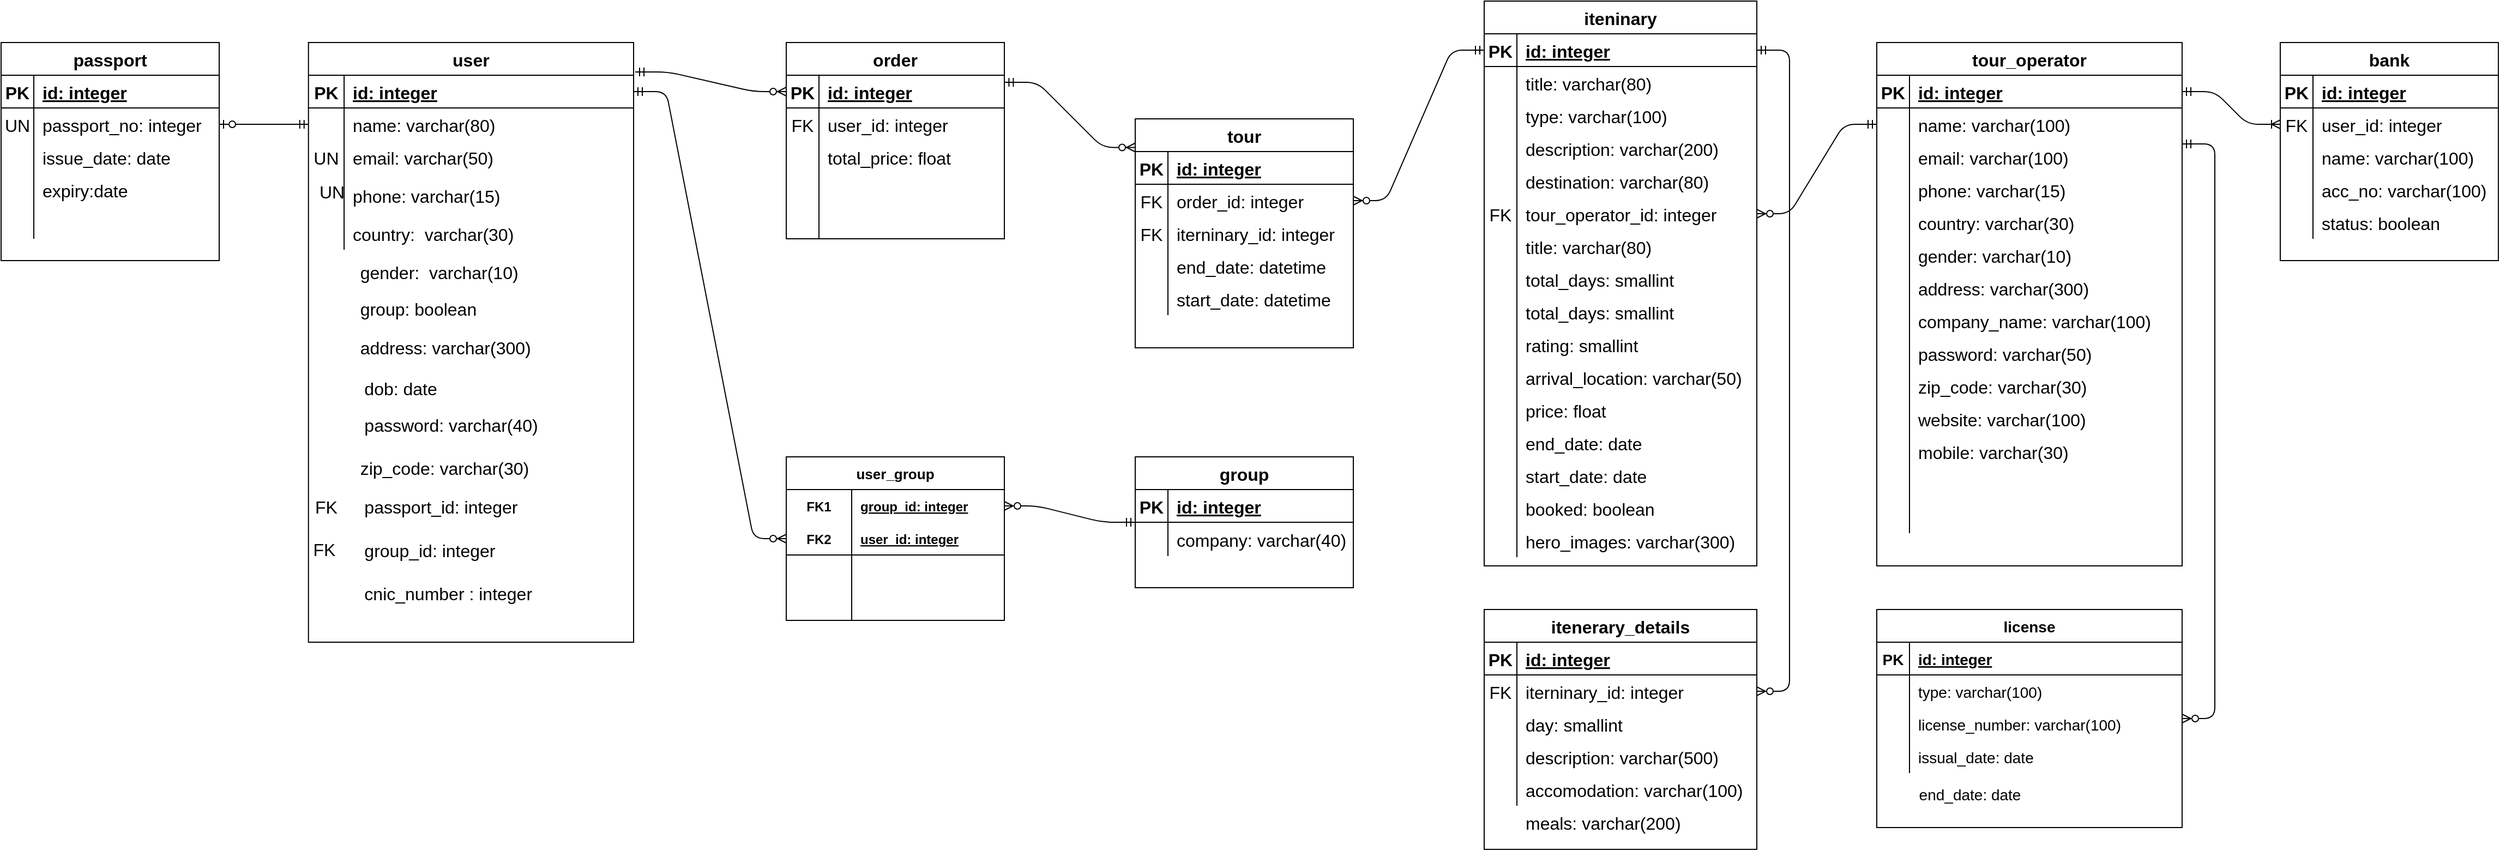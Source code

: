 <mxfile version="13.9.9" type="device"><diagram id="Da2ejsHxi2nJiYC8zxlM" name="Page-1"><mxGraphModel dx="1968" dy="510" grid="1" gridSize="10" guides="1" tooltips="1" connect="1" arrows="1" fold="1" page="1" pageScale="1" pageWidth="1100" pageHeight="850" math="0" shadow="0"><root><mxCell id="0"/><mxCell id="1" parent="0"/><mxCell id="a6USynF8h2gaWxlv8OVu-45" value="order" style="shape=table;startSize=30;container=1;collapsible=1;childLayout=tableLayout;fixedRows=1;rowLines=0;fontStyle=1;align=center;resizeLast=1;fontSize=16;" parent="1" vertex="1"><mxGeometry x="640" y="80" width="200" height="180" as="geometry"/></mxCell><mxCell id="a6USynF8h2gaWxlv8OVu-46" value="" style="shape=partialRectangle;collapsible=0;dropTarget=0;pointerEvents=0;fillColor=none;top=0;left=0;bottom=1;right=0;points=[[0,0.5],[1,0.5]];portConstraint=eastwest;fontSize=16;" parent="a6USynF8h2gaWxlv8OVu-45" vertex="1"><mxGeometry y="30" width="200" height="30" as="geometry"/></mxCell><mxCell id="a6USynF8h2gaWxlv8OVu-47" value="PK" style="shape=partialRectangle;connectable=0;fillColor=none;top=0;left=0;bottom=0;right=0;fontStyle=1;overflow=hidden;fontSize=16;" parent="a6USynF8h2gaWxlv8OVu-46" vertex="1"><mxGeometry width="30" height="30" as="geometry"/></mxCell><mxCell id="a6USynF8h2gaWxlv8OVu-48" value="id: integer" style="shape=partialRectangle;connectable=0;fillColor=none;top=0;left=0;bottom=0;right=0;align=left;spacingLeft=6;fontStyle=5;overflow=hidden;fontSize=16;" parent="a6USynF8h2gaWxlv8OVu-46" vertex="1"><mxGeometry x="30" width="170" height="30" as="geometry"/></mxCell><mxCell id="a6USynF8h2gaWxlv8OVu-114" value="" style="shape=partialRectangle;collapsible=0;dropTarget=0;pointerEvents=0;fillColor=none;top=0;left=0;bottom=0;right=0;points=[[0,0.5],[1,0.5]];portConstraint=eastwest;fontSize=16;" parent="a6USynF8h2gaWxlv8OVu-45" vertex="1"><mxGeometry y="60" width="200" height="30" as="geometry"/></mxCell><mxCell id="a6USynF8h2gaWxlv8OVu-115" value="FK" style="shape=partialRectangle;connectable=0;fillColor=none;top=0;left=0;bottom=0;right=0;editable=1;overflow=hidden;fontSize=16;" parent="a6USynF8h2gaWxlv8OVu-114" vertex="1"><mxGeometry width="30" height="30" as="geometry"/></mxCell><mxCell id="a6USynF8h2gaWxlv8OVu-116" value="user_id: integer" style="shape=partialRectangle;connectable=0;fillColor=none;top=0;left=0;bottom=0;right=0;align=left;spacingLeft=6;overflow=hidden;fontSize=16;" parent="a6USynF8h2gaWxlv8OVu-114" vertex="1"><mxGeometry x="30" width="170" height="30" as="geometry"/></mxCell><mxCell id="a6USynF8h2gaWxlv8OVu-52" value="" style="shape=partialRectangle;collapsible=0;dropTarget=0;pointerEvents=0;fillColor=none;top=0;left=0;bottom=0;right=0;points=[[0,0.5],[1,0.5]];portConstraint=eastwest;fontSize=16;" parent="a6USynF8h2gaWxlv8OVu-45" vertex="1"><mxGeometry y="90" width="200" height="30" as="geometry"/></mxCell><mxCell id="a6USynF8h2gaWxlv8OVu-53" value="" style="shape=partialRectangle;connectable=0;fillColor=none;top=0;left=0;bottom=0;right=0;editable=1;overflow=hidden;fontSize=16;" parent="a6USynF8h2gaWxlv8OVu-52" vertex="1"><mxGeometry width="30" height="30" as="geometry"/></mxCell><mxCell id="a6USynF8h2gaWxlv8OVu-54" value="total_price: float" style="shape=partialRectangle;connectable=0;fillColor=none;top=0;left=0;bottom=0;right=0;align=left;spacingLeft=6;overflow=hidden;fontSize=16;" parent="a6USynF8h2gaWxlv8OVu-52" vertex="1"><mxGeometry x="30" width="170" height="30" as="geometry"/></mxCell><mxCell id="a6USynF8h2gaWxlv8OVu-49" value="" style="shape=partialRectangle;collapsible=0;dropTarget=0;pointerEvents=0;fillColor=none;top=0;left=0;bottom=0;right=0;points=[[0,0.5],[1,0.5]];portConstraint=eastwest;fontSize=16;" parent="a6USynF8h2gaWxlv8OVu-45" vertex="1"><mxGeometry y="120" width="200" height="30" as="geometry"/></mxCell><mxCell id="a6USynF8h2gaWxlv8OVu-50" value="" style="shape=partialRectangle;connectable=0;fillColor=none;top=0;left=0;bottom=0;right=0;editable=1;overflow=hidden;fontSize=16;" parent="a6USynF8h2gaWxlv8OVu-49" vertex="1"><mxGeometry width="30" height="30" as="geometry"/></mxCell><mxCell id="a6USynF8h2gaWxlv8OVu-51" value="" style="shape=partialRectangle;connectable=0;fillColor=none;top=0;left=0;bottom=0;right=0;align=left;spacingLeft=6;overflow=hidden;fontSize=16;" parent="a6USynF8h2gaWxlv8OVu-49" vertex="1"><mxGeometry x="30" width="170" height="30" as="geometry"/></mxCell><mxCell id="iSqsPtqDj1TWasRG_8F7-88" value="" style="shape=partialRectangle;collapsible=0;dropTarget=0;pointerEvents=0;fillColor=none;top=0;left=0;bottom=0;right=0;points=[[0,0.5],[1,0.5]];portConstraint=eastwest;fontSize=16;" parent="a6USynF8h2gaWxlv8OVu-45" vertex="1"><mxGeometry y="150" width="200" height="30" as="geometry"/></mxCell><mxCell id="iSqsPtqDj1TWasRG_8F7-89" value="" style="shape=partialRectangle;connectable=0;fillColor=none;top=0;left=0;bottom=0;right=0;editable=1;overflow=hidden;fontSize=16;" parent="iSqsPtqDj1TWasRG_8F7-88" vertex="1"><mxGeometry width="30" height="30" as="geometry"/></mxCell><mxCell id="iSqsPtqDj1TWasRG_8F7-90" value="" style="shape=partialRectangle;connectable=0;fillColor=none;top=0;left=0;bottom=0;right=0;align=left;spacingLeft=6;overflow=hidden;fontSize=16;" parent="iSqsPtqDj1TWasRG_8F7-88" vertex="1"><mxGeometry x="30" width="170" height="30" as="geometry"/></mxCell><mxCell id="a6USynF8h2gaWxlv8OVu-71" value="iteninary" style="shape=table;startSize=30;container=1;collapsible=1;childLayout=tableLayout;fixedRows=1;rowLines=0;fontStyle=1;align=center;resizeLast=1;fontSize=16;" parent="1" vertex="1"><mxGeometry x="1280" y="42" width="250" height="518" as="geometry"/></mxCell><mxCell id="a6USynF8h2gaWxlv8OVu-72" value="" style="shape=partialRectangle;collapsible=0;dropTarget=0;pointerEvents=0;fillColor=none;top=0;left=0;bottom=1;right=0;points=[[0,0.5],[1,0.5]];portConstraint=eastwest;fontSize=16;" parent="a6USynF8h2gaWxlv8OVu-71" vertex="1"><mxGeometry y="30" width="250" height="30" as="geometry"/></mxCell><mxCell id="a6USynF8h2gaWxlv8OVu-73" value="PK" style="shape=partialRectangle;connectable=0;fillColor=none;top=0;left=0;bottom=0;right=0;fontStyle=1;overflow=hidden;fontSize=16;" parent="a6USynF8h2gaWxlv8OVu-72" vertex="1"><mxGeometry width="30" height="30" as="geometry"/></mxCell><mxCell id="a6USynF8h2gaWxlv8OVu-74" value="id: integer" style="shape=partialRectangle;connectable=0;fillColor=none;top=0;left=0;bottom=0;right=0;align=left;spacingLeft=6;fontStyle=5;overflow=hidden;fontSize=16;" parent="a6USynF8h2gaWxlv8OVu-72" vertex="1"><mxGeometry x="30" width="220" height="30" as="geometry"/></mxCell><mxCell id="w6_uAzhFWiMaBW0TPR5--1" value="" style="shape=partialRectangle;collapsible=0;dropTarget=0;pointerEvents=0;fillColor=none;top=0;left=0;bottom=0;right=0;points=[[0,0.5],[1,0.5]];portConstraint=eastwest;fontSize=16;" parent="a6USynF8h2gaWxlv8OVu-71" vertex="1"><mxGeometry y="60" width="250" height="30" as="geometry"/></mxCell><mxCell id="w6_uAzhFWiMaBW0TPR5--2" value="" style="shape=partialRectangle;connectable=0;fillColor=none;top=0;left=0;bottom=0;right=0;editable=1;overflow=hidden;fontSize=16;" parent="w6_uAzhFWiMaBW0TPR5--1" vertex="1"><mxGeometry width="30" height="30" as="geometry"/></mxCell><mxCell id="w6_uAzhFWiMaBW0TPR5--3" value="title: varchar(80)" style="shape=partialRectangle;connectable=0;fillColor=none;top=0;left=0;bottom=0;right=0;align=left;spacingLeft=6;overflow=hidden;fontSize=16;fontStyle=0" parent="w6_uAzhFWiMaBW0TPR5--1" vertex="1"><mxGeometry x="30" width="220" height="30" as="geometry"/></mxCell><mxCell id="w6_uAzhFWiMaBW0TPR5--11" value="" style="shape=partialRectangle;collapsible=0;dropTarget=0;pointerEvents=0;fillColor=none;top=0;left=0;bottom=0;right=0;points=[[0,0.5],[1,0.5]];portConstraint=eastwest;fontSize=16;" parent="a6USynF8h2gaWxlv8OVu-71" vertex="1"><mxGeometry y="90" width="250" height="30" as="geometry"/></mxCell><mxCell id="w6_uAzhFWiMaBW0TPR5--12" value="" style="shape=partialRectangle;connectable=0;fillColor=none;top=0;left=0;bottom=0;right=0;editable=1;overflow=hidden;fontSize=16;" parent="w6_uAzhFWiMaBW0TPR5--11" vertex="1"><mxGeometry width="30" height="30" as="geometry"/></mxCell><mxCell id="w6_uAzhFWiMaBW0TPR5--13" value="type: varchar(100)" style="shape=partialRectangle;connectable=0;fillColor=none;top=0;left=0;bottom=0;right=0;align=left;spacingLeft=6;overflow=hidden;fontSize=16;" parent="w6_uAzhFWiMaBW0TPR5--11" vertex="1"><mxGeometry x="30" width="220" height="30" as="geometry"/></mxCell><mxCell id="a6USynF8h2gaWxlv8OVu-78" value="" style="shape=partialRectangle;collapsible=0;dropTarget=0;pointerEvents=0;fillColor=none;top=0;left=0;bottom=0;right=0;points=[[0,0.5],[1,0.5]];portConstraint=eastwest;fontSize=16;" parent="a6USynF8h2gaWxlv8OVu-71" vertex="1"><mxGeometry y="120" width="250" height="30" as="geometry"/></mxCell><mxCell id="a6USynF8h2gaWxlv8OVu-79" value="" style="shape=partialRectangle;connectable=0;fillColor=none;top=0;left=0;bottom=0;right=0;editable=1;overflow=hidden;fontSize=16;" parent="a6USynF8h2gaWxlv8OVu-78" vertex="1"><mxGeometry width="30" height="30" as="geometry"/></mxCell><mxCell id="a6USynF8h2gaWxlv8OVu-80" value="description: varchar(200)" style="shape=partialRectangle;connectable=0;fillColor=none;top=0;left=0;bottom=0;right=0;align=left;spacingLeft=6;overflow=hidden;fontSize=16;" parent="a6USynF8h2gaWxlv8OVu-78" vertex="1"><mxGeometry x="30" width="220" height="30" as="geometry"/></mxCell><mxCell id="a6USynF8h2gaWxlv8OVu-81" value="" style="shape=partialRectangle;collapsible=0;dropTarget=0;pointerEvents=0;fillColor=none;top=0;left=0;bottom=0;right=0;points=[[0,0.5],[1,0.5]];portConstraint=eastwest;fontSize=16;" parent="a6USynF8h2gaWxlv8OVu-71" vertex="1"><mxGeometry y="150" width="250" height="30" as="geometry"/></mxCell><mxCell id="a6USynF8h2gaWxlv8OVu-82" value="" style="shape=partialRectangle;connectable=0;fillColor=none;top=0;left=0;bottom=0;right=0;editable=1;overflow=hidden;fontSize=16;" parent="a6USynF8h2gaWxlv8OVu-81" vertex="1"><mxGeometry width="30" height="30" as="geometry"/></mxCell><mxCell id="a6USynF8h2gaWxlv8OVu-83" value="destination: varchar(80)" style="shape=partialRectangle;connectable=0;fillColor=none;top=0;left=0;bottom=0;right=0;align=left;spacingLeft=6;overflow=hidden;fontSize=16;" parent="a6USynF8h2gaWxlv8OVu-81" vertex="1"><mxGeometry x="30" width="220" height="30" as="geometry"/></mxCell><mxCell id="oy1CyoADvUpf__YZlZbS-114" value="" style="shape=partialRectangle;collapsible=0;dropTarget=0;pointerEvents=0;fillColor=none;top=0;left=0;bottom=0;right=0;points=[[0,0.5],[1,0.5]];portConstraint=eastwest;fontSize=16;" parent="a6USynF8h2gaWxlv8OVu-71" vertex="1"><mxGeometry y="180" width="250" height="30" as="geometry"/></mxCell><mxCell id="oy1CyoADvUpf__YZlZbS-115" value="FK" style="shape=partialRectangle;connectable=0;fillColor=none;top=0;left=0;bottom=0;right=0;editable=1;overflow=hidden;fontSize=16;" parent="oy1CyoADvUpf__YZlZbS-114" vertex="1"><mxGeometry width="30" height="30" as="geometry"/></mxCell><mxCell id="oy1CyoADvUpf__YZlZbS-116" value="tour_operator_id: integer" style="shape=partialRectangle;connectable=0;fillColor=none;top=0;left=0;bottom=0;right=0;align=left;spacingLeft=6;overflow=hidden;fontSize=16;" parent="oy1CyoADvUpf__YZlZbS-114" vertex="1"><mxGeometry x="30" width="220" height="30" as="geometry"/></mxCell><mxCell id="a6USynF8h2gaWxlv8OVu-75" value="" style="shape=partialRectangle;collapsible=0;dropTarget=0;pointerEvents=0;fillColor=none;top=0;left=0;bottom=0;right=0;points=[[0,0.5],[1,0.5]];portConstraint=eastwest;fontSize=16;" parent="a6USynF8h2gaWxlv8OVu-71" vertex="1"><mxGeometry y="210" width="250" height="30" as="geometry"/></mxCell><mxCell id="a6USynF8h2gaWxlv8OVu-76" value="" style="shape=partialRectangle;connectable=0;fillColor=none;top=0;left=0;bottom=0;right=0;editable=1;overflow=hidden;fontSize=16;" parent="a6USynF8h2gaWxlv8OVu-75" vertex="1"><mxGeometry width="30" height="30" as="geometry"/></mxCell><mxCell id="a6USynF8h2gaWxlv8OVu-77" value="title: varchar(80)" style="shape=partialRectangle;connectable=0;fillColor=none;top=0;left=0;bottom=0;right=0;align=left;spacingLeft=6;overflow=hidden;fontSize=16;fontStyle=0" parent="a6USynF8h2gaWxlv8OVu-75" vertex="1"><mxGeometry x="30" width="220" height="30" as="geometry"/></mxCell><mxCell id="RNsaP5aD5fkAWYwT1Kyz-1" value="" style="shape=partialRectangle;collapsible=0;dropTarget=0;pointerEvents=0;fillColor=none;top=0;left=0;bottom=0;right=0;points=[[0,0.5],[1,0.5]];portConstraint=eastwest;fontSize=16;" parent="a6USynF8h2gaWxlv8OVu-71" vertex="1"><mxGeometry y="240" width="250" height="30" as="geometry"/></mxCell><mxCell id="RNsaP5aD5fkAWYwT1Kyz-2" value="" style="shape=partialRectangle;connectable=0;fillColor=none;top=0;left=0;bottom=0;right=0;editable=1;overflow=hidden;fontSize=16;" parent="RNsaP5aD5fkAWYwT1Kyz-1" vertex="1"><mxGeometry width="30" height="30" as="geometry"/></mxCell><mxCell id="RNsaP5aD5fkAWYwT1Kyz-3" value="total_days: smallint" style="shape=partialRectangle;connectable=0;fillColor=none;top=0;left=0;bottom=0;right=0;align=left;spacingLeft=6;overflow=hidden;fontSize=16;" parent="RNsaP5aD5fkAWYwT1Kyz-1" vertex="1"><mxGeometry x="30" width="220" height="30" as="geometry"/></mxCell><mxCell id="w6_uAzhFWiMaBW0TPR5--5" value="" style="shape=partialRectangle;collapsible=0;dropTarget=0;pointerEvents=0;fillColor=none;top=0;left=0;bottom=0;right=0;points=[[0,0.5],[1,0.5]];portConstraint=eastwest;fontSize=16;" parent="a6USynF8h2gaWxlv8OVu-71" vertex="1"><mxGeometry y="270" width="250" height="30" as="geometry"/></mxCell><mxCell id="w6_uAzhFWiMaBW0TPR5--6" value="" style="shape=partialRectangle;connectable=0;fillColor=none;top=0;left=0;bottom=0;right=0;editable=1;overflow=hidden;fontSize=16;" parent="w6_uAzhFWiMaBW0TPR5--5" vertex="1"><mxGeometry width="30" height="30" as="geometry"/></mxCell><mxCell id="w6_uAzhFWiMaBW0TPR5--7" value="total_days: smallint" style="shape=partialRectangle;connectable=0;fillColor=none;top=0;left=0;bottom=0;right=0;align=left;spacingLeft=6;overflow=hidden;fontSize=16;" parent="w6_uAzhFWiMaBW0TPR5--5" vertex="1"><mxGeometry x="30" width="220" height="30" as="geometry"/></mxCell><mxCell id="w6_uAzhFWiMaBW0TPR5--8" value="" style="shape=partialRectangle;collapsible=0;dropTarget=0;pointerEvents=0;fillColor=none;top=0;left=0;bottom=0;right=0;points=[[0,0.5],[1,0.5]];portConstraint=eastwest;fontSize=16;" parent="a6USynF8h2gaWxlv8OVu-71" vertex="1"><mxGeometry y="300" width="250" height="30" as="geometry"/></mxCell><mxCell id="w6_uAzhFWiMaBW0TPR5--9" value="" style="shape=partialRectangle;connectable=0;fillColor=none;top=0;left=0;bottom=0;right=0;editable=1;overflow=hidden;fontSize=16;" parent="w6_uAzhFWiMaBW0TPR5--8" vertex="1"><mxGeometry width="30" height="30" as="geometry"/></mxCell><mxCell id="w6_uAzhFWiMaBW0TPR5--10" value="rating: smallint" style="shape=partialRectangle;connectable=0;fillColor=none;top=0;left=0;bottom=0;right=0;align=left;spacingLeft=6;overflow=hidden;fontSize=16;" parent="w6_uAzhFWiMaBW0TPR5--8" vertex="1"><mxGeometry x="30" width="220" height="30" as="geometry"/></mxCell><mxCell id="w6_uAzhFWiMaBW0TPR5--14" value="" style="shape=partialRectangle;collapsible=0;dropTarget=0;pointerEvents=0;fillColor=none;top=0;left=0;bottom=0;right=0;points=[[0,0.5],[1,0.5]];portConstraint=eastwest;fontSize=16;" parent="a6USynF8h2gaWxlv8OVu-71" vertex="1"><mxGeometry y="330" width="250" height="30" as="geometry"/></mxCell><mxCell id="w6_uAzhFWiMaBW0TPR5--15" value="" style="shape=partialRectangle;connectable=0;fillColor=none;top=0;left=0;bottom=0;right=0;editable=1;overflow=hidden;fontSize=16;" parent="w6_uAzhFWiMaBW0TPR5--14" vertex="1"><mxGeometry width="30" height="30" as="geometry"/></mxCell><mxCell id="w6_uAzhFWiMaBW0TPR5--16" value="arrival_location: varchar(50)" style="shape=partialRectangle;connectable=0;fillColor=none;top=0;left=0;bottom=0;right=0;align=left;spacingLeft=6;overflow=hidden;fontSize=16;" parent="w6_uAzhFWiMaBW0TPR5--14" vertex="1"><mxGeometry x="30" width="220" height="30" as="geometry"/></mxCell><mxCell id="w6_uAzhFWiMaBW0TPR5--20" value="" style="shape=partialRectangle;collapsible=0;dropTarget=0;pointerEvents=0;fillColor=none;top=0;left=0;bottom=0;right=0;points=[[0,0.5],[1,0.5]];portConstraint=eastwest;fontSize=16;" parent="a6USynF8h2gaWxlv8OVu-71" vertex="1"><mxGeometry y="360" width="250" height="30" as="geometry"/></mxCell><mxCell id="w6_uAzhFWiMaBW0TPR5--21" value="" style="shape=partialRectangle;connectable=0;fillColor=none;top=0;left=0;bottom=0;right=0;editable=1;overflow=hidden;fontSize=16;" parent="w6_uAzhFWiMaBW0TPR5--20" vertex="1"><mxGeometry width="30" height="30" as="geometry"/></mxCell><mxCell id="w6_uAzhFWiMaBW0TPR5--22" value="price: float" style="shape=partialRectangle;connectable=0;fillColor=none;top=0;left=0;bottom=0;right=0;align=left;spacingLeft=6;overflow=hidden;fontSize=16;" parent="w6_uAzhFWiMaBW0TPR5--20" vertex="1"><mxGeometry x="30" width="220" height="30" as="geometry"/></mxCell><mxCell id="w6_uAzhFWiMaBW0TPR5--36" value="" style="shape=partialRectangle;collapsible=0;dropTarget=0;pointerEvents=0;fillColor=none;top=0;left=0;bottom=0;right=0;points=[[0,0.5],[1,0.5]];portConstraint=eastwest;fontSize=16;" parent="a6USynF8h2gaWxlv8OVu-71" vertex="1"><mxGeometry y="390" width="250" height="30" as="geometry"/></mxCell><mxCell id="w6_uAzhFWiMaBW0TPR5--37" value="" style="shape=partialRectangle;connectable=0;fillColor=none;top=0;left=0;bottom=0;right=0;editable=1;overflow=hidden;fontSize=16;" parent="w6_uAzhFWiMaBW0TPR5--36" vertex="1"><mxGeometry width="30" height="30" as="geometry"/></mxCell><mxCell id="w6_uAzhFWiMaBW0TPR5--38" value="end_date: date" style="shape=partialRectangle;connectable=0;fillColor=none;top=0;left=0;bottom=0;right=0;align=left;spacingLeft=6;overflow=hidden;fontSize=16;" parent="w6_uAzhFWiMaBW0TPR5--36" vertex="1"><mxGeometry x="30" width="220" height="30" as="geometry"/></mxCell><mxCell id="w6_uAzhFWiMaBW0TPR5--56" value="" style="shape=partialRectangle;collapsible=0;dropTarget=0;pointerEvents=0;fillColor=none;top=0;left=0;bottom=0;right=0;points=[[0,0.5],[1,0.5]];portConstraint=eastwest;fontSize=16;" parent="a6USynF8h2gaWxlv8OVu-71" vertex="1"><mxGeometry y="420" width="250" height="30" as="geometry"/></mxCell><mxCell id="w6_uAzhFWiMaBW0TPR5--57" value="" style="shape=partialRectangle;connectable=0;fillColor=none;top=0;left=0;bottom=0;right=0;editable=1;overflow=hidden;fontSize=16;" parent="w6_uAzhFWiMaBW0TPR5--56" vertex="1"><mxGeometry width="30" height="30" as="geometry"/></mxCell><mxCell id="w6_uAzhFWiMaBW0TPR5--58" value="start_date: date" style="shape=partialRectangle;connectable=0;fillColor=none;top=0;left=0;bottom=0;right=0;align=left;spacingLeft=6;overflow=hidden;fontSize=16;" parent="w6_uAzhFWiMaBW0TPR5--56" vertex="1"><mxGeometry x="30" width="220" height="30" as="geometry"/></mxCell><mxCell id="w6_uAzhFWiMaBW0TPR5--60" value="" style="shape=partialRectangle;collapsible=0;dropTarget=0;pointerEvents=0;fillColor=none;top=0;left=0;bottom=0;right=0;points=[[0,0.5],[1,0.5]];portConstraint=eastwest;fontSize=16;" parent="a6USynF8h2gaWxlv8OVu-71" vertex="1"><mxGeometry y="450" width="250" height="30" as="geometry"/></mxCell><mxCell id="w6_uAzhFWiMaBW0TPR5--61" value="" style="shape=partialRectangle;connectable=0;fillColor=none;top=0;left=0;bottom=0;right=0;editable=1;overflow=hidden;fontSize=16;" parent="w6_uAzhFWiMaBW0TPR5--60" vertex="1"><mxGeometry width="30" height="30" as="geometry"/></mxCell><mxCell id="w6_uAzhFWiMaBW0TPR5--62" value="booked: boolean" style="shape=partialRectangle;connectable=0;fillColor=none;top=0;left=0;bottom=0;right=0;align=left;spacingLeft=6;overflow=hidden;fontSize=16;" parent="w6_uAzhFWiMaBW0TPR5--60" vertex="1"><mxGeometry x="30" width="220" height="30" as="geometry"/></mxCell><mxCell id="w6_uAzhFWiMaBW0TPR5--17" value="" style="shape=partialRectangle;collapsible=0;dropTarget=0;pointerEvents=0;fillColor=none;top=0;left=0;bottom=0;right=0;points=[[0,0.5],[1,0.5]];portConstraint=eastwest;fontSize=16;" parent="a6USynF8h2gaWxlv8OVu-71" vertex="1"><mxGeometry y="480" width="250" height="30" as="geometry"/></mxCell><mxCell id="w6_uAzhFWiMaBW0TPR5--18" value="" style="shape=partialRectangle;connectable=0;fillColor=none;top=0;left=0;bottom=0;right=0;editable=1;overflow=hidden;fontSize=16;" parent="w6_uAzhFWiMaBW0TPR5--17" vertex="1"><mxGeometry width="30" height="30" as="geometry"/></mxCell><mxCell id="w6_uAzhFWiMaBW0TPR5--19" value="hero_images: varchar(300)" style="shape=partialRectangle;connectable=0;fillColor=none;top=0;left=0;bottom=0;right=0;align=left;spacingLeft=6;overflow=hidden;fontSize=16;" parent="w6_uAzhFWiMaBW0TPR5--17" vertex="1"><mxGeometry x="30" width="220" height="30" as="geometry"/></mxCell><mxCell id="a6USynF8h2gaWxlv8OVu-100" value="" style="edgeStyle=entityRelationEdgeStyle;fontSize=16;html=1;endArrow=ERzeroToMany;startArrow=ERmandOne;entryX=1;entryY=0.5;entryDx=0;entryDy=0;exitX=0;exitY=0.5;exitDx=0;exitDy=0;" parent="1" source="a6USynF8h2gaWxlv8OVu-62" target="oy1CyoADvUpf__YZlZbS-114" edge="1"><mxGeometry width="100" height="100" relative="1" as="geometry"><mxPoint x="323" y="440" as="sourcePoint"/><mxPoint x="420" y="320" as="targetPoint"/></mxGeometry></mxCell><mxCell id="a6USynF8h2gaWxlv8OVu-102" value="" style="edgeStyle=entityRelationEdgeStyle;fontSize=16;html=1;endArrow=ERzeroToMany;startArrow=ERmandOne;exitX=1.005;exitY=0.049;exitDx=0;exitDy=0;exitPerimeter=0;entryX=0;entryY=0.5;entryDx=0;entryDy=0;" parent="1" source="a6USynF8h2gaWxlv8OVu-19" target="a6USynF8h2gaWxlv8OVu-46" edge="1"><mxGeometry width="100" height="100" relative="1" as="geometry"><mxPoint x="333" y="128" as="sourcePoint"/><mxPoint x="562" y="70" as="targetPoint"/></mxGeometry></mxCell><mxCell id="iSqsPtqDj1TWasRG_8F7-46" value="group" style="shape=table;startSize=30;container=1;collapsible=1;childLayout=tableLayout;fixedRows=1;rowLines=0;fontStyle=1;align=center;resizeLast=1;fontSize=16;" parent="1" vertex="1"><mxGeometry x="960" y="460" width="200" height="120" as="geometry"/></mxCell><mxCell id="iSqsPtqDj1TWasRG_8F7-47" value="" style="shape=partialRectangle;collapsible=0;dropTarget=0;pointerEvents=0;fillColor=none;top=0;left=0;bottom=1;right=0;points=[[0,0.5],[1,0.5]];portConstraint=eastwest;fontSize=16;" parent="iSqsPtqDj1TWasRG_8F7-46" vertex="1"><mxGeometry y="30" width="200" height="30" as="geometry"/></mxCell><mxCell id="iSqsPtqDj1TWasRG_8F7-48" value="PK" style="shape=partialRectangle;connectable=0;fillColor=none;top=0;left=0;bottom=0;right=0;fontStyle=1;overflow=hidden;fontSize=16;" parent="iSqsPtqDj1TWasRG_8F7-47" vertex="1"><mxGeometry width="30" height="30" as="geometry"/></mxCell><mxCell id="iSqsPtqDj1TWasRG_8F7-49" value="id: integer" style="shape=partialRectangle;connectable=0;fillColor=none;top=0;left=0;bottom=0;right=0;align=left;spacingLeft=6;fontStyle=5;overflow=hidden;fontSize=16;" parent="iSqsPtqDj1TWasRG_8F7-47" vertex="1"><mxGeometry x="30" width="170" height="30" as="geometry"/></mxCell><mxCell id="iSqsPtqDj1TWasRG_8F7-50" value="" style="shape=partialRectangle;collapsible=0;dropTarget=0;pointerEvents=0;fillColor=none;top=0;left=0;bottom=0;right=0;points=[[0,0.5],[1,0.5]];portConstraint=eastwest;fontSize=16;" parent="iSqsPtqDj1TWasRG_8F7-46" vertex="1"><mxGeometry y="60" width="200" height="31" as="geometry"/></mxCell><mxCell id="iSqsPtqDj1TWasRG_8F7-51" value="" style="shape=partialRectangle;connectable=0;fillColor=none;top=0;left=0;bottom=0;right=0;editable=1;overflow=hidden;fontSize=16;" parent="iSqsPtqDj1TWasRG_8F7-50" vertex="1"><mxGeometry width="30" height="31" as="geometry"/></mxCell><mxCell id="iSqsPtqDj1TWasRG_8F7-52" value="company: varchar(40)" style="shape=partialRectangle;connectable=0;fillColor=none;top=0;left=0;bottom=0;right=0;align=left;spacingLeft=6;overflow=hidden;fontSize=16;" parent="iSqsPtqDj1TWasRG_8F7-50" vertex="1"><mxGeometry x="30" width="170" height="31" as="geometry"/></mxCell><mxCell id="M0_MGIrFBbhq-MOaM2sU-31" value="tour" style="shape=table;startSize=30;container=1;collapsible=1;childLayout=tableLayout;fixedRows=1;rowLines=0;fontStyle=1;align=center;resizeLast=1;fontSize=16;" parent="1" vertex="1"><mxGeometry x="960" y="150" width="200" height="210" as="geometry"/></mxCell><mxCell id="M0_MGIrFBbhq-MOaM2sU-32" value="" style="shape=partialRectangle;collapsible=0;dropTarget=0;pointerEvents=0;fillColor=none;top=0;left=0;bottom=1;right=0;points=[[0,0.5],[1,0.5]];portConstraint=eastwest;fontSize=16;" parent="M0_MGIrFBbhq-MOaM2sU-31" vertex="1"><mxGeometry y="30" width="200" height="30" as="geometry"/></mxCell><mxCell id="M0_MGIrFBbhq-MOaM2sU-33" value="PK" style="shape=partialRectangle;connectable=0;fillColor=none;top=0;left=0;bottom=0;right=0;fontStyle=1;overflow=hidden;fontSize=16;" parent="M0_MGIrFBbhq-MOaM2sU-32" vertex="1"><mxGeometry width="30" height="30" as="geometry"/></mxCell><mxCell id="M0_MGIrFBbhq-MOaM2sU-34" value="id: integer" style="shape=partialRectangle;connectable=0;fillColor=none;top=0;left=0;bottom=0;right=0;align=left;spacingLeft=6;fontStyle=5;overflow=hidden;fontSize=16;" parent="M0_MGIrFBbhq-MOaM2sU-32" vertex="1"><mxGeometry x="30" width="170" height="30" as="geometry"/></mxCell><mxCell id="M0_MGIrFBbhq-MOaM2sU-35" value="" style="shape=partialRectangle;collapsible=0;dropTarget=0;pointerEvents=0;fillColor=none;top=0;left=0;bottom=0;right=0;points=[[0,0.5],[1,0.5]];portConstraint=eastwest;fontSize=16;" parent="M0_MGIrFBbhq-MOaM2sU-31" vertex="1"><mxGeometry y="60" width="200" height="30" as="geometry"/></mxCell><mxCell id="M0_MGIrFBbhq-MOaM2sU-36" value="FK" style="shape=partialRectangle;connectable=0;fillColor=none;top=0;left=0;bottom=0;right=0;editable=1;overflow=hidden;fontSize=16;" parent="M0_MGIrFBbhq-MOaM2sU-35" vertex="1"><mxGeometry width="30" height="30" as="geometry"/></mxCell><mxCell id="M0_MGIrFBbhq-MOaM2sU-37" value="order_id: integer" style="shape=partialRectangle;connectable=0;fillColor=none;top=0;left=0;bottom=0;right=0;align=left;spacingLeft=6;overflow=hidden;fontSize=16;" parent="M0_MGIrFBbhq-MOaM2sU-35" vertex="1"><mxGeometry x="30" width="170" height="30" as="geometry"/></mxCell><mxCell id="M0_MGIrFBbhq-MOaM2sU-38" value="" style="shape=partialRectangle;collapsible=0;dropTarget=0;pointerEvents=0;fillColor=none;top=0;left=0;bottom=0;right=0;points=[[0,0.5],[1,0.5]];portConstraint=eastwest;fontSize=16;" parent="M0_MGIrFBbhq-MOaM2sU-31" vertex="1"><mxGeometry y="90" width="200" height="30" as="geometry"/></mxCell><mxCell id="M0_MGIrFBbhq-MOaM2sU-39" value="FK" style="shape=partialRectangle;connectable=0;fillColor=none;top=0;left=0;bottom=0;right=0;editable=1;overflow=hidden;fontSize=16;" parent="M0_MGIrFBbhq-MOaM2sU-38" vertex="1"><mxGeometry width="30" height="30" as="geometry"/></mxCell><mxCell id="M0_MGIrFBbhq-MOaM2sU-40" value="iterninary_id: integer" style="shape=partialRectangle;connectable=0;fillColor=none;top=0;left=0;bottom=0;right=0;align=left;spacingLeft=6;overflow=hidden;fontSize=16;" parent="M0_MGIrFBbhq-MOaM2sU-38" vertex="1"><mxGeometry x="30" width="170" height="30" as="geometry"/></mxCell><mxCell id="oy1CyoADvUpf__YZlZbS-111" value="" style="shape=partialRectangle;collapsible=0;dropTarget=0;pointerEvents=0;fillColor=none;top=0;left=0;bottom=0;right=0;points=[[0,0.5],[1,0.5]];portConstraint=eastwest;fontSize=16;" parent="M0_MGIrFBbhq-MOaM2sU-31" vertex="1"><mxGeometry y="120" width="200" height="30" as="geometry"/></mxCell><mxCell id="oy1CyoADvUpf__YZlZbS-112" value="" style="shape=partialRectangle;connectable=0;fillColor=none;top=0;left=0;bottom=0;right=0;editable=1;overflow=hidden;fontSize=16;" parent="oy1CyoADvUpf__YZlZbS-111" vertex="1"><mxGeometry width="30" height="30" as="geometry"/></mxCell><mxCell id="oy1CyoADvUpf__YZlZbS-113" value="end_date: datetime" style="shape=partialRectangle;connectable=0;fillColor=none;top=0;left=0;bottom=0;right=0;align=left;spacingLeft=6;overflow=hidden;fontSize=16;" parent="oy1CyoADvUpf__YZlZbS-111" vertex="1"><mxGeometry x="30" width="170" height="30" as="geometry"/></mxCell><mxCell id="M0_MGIrFBbhq-MOaM2sU-41" value="" style="shape=partialRectangle;collapsible=0;dropTarget=0;pointerEvents=0;fillColor=none;top=0;left=0;bottom=0;right=0;points=[[0,0.5],[1,0.5]];portConstraint=eastwest;fontSize=16;" parent="M0_MGIrFBbhq-MOaM2sU-31" vertex="1"><mxGeometry y="150" width="200" height="30" as="geometry"/></mxCell><mxCell id="M0_MGIrFBbhq-MOaM2sU-42" value="" style="shape=partialRectangle;connectable=0;fillColor=none;top=0;left=0;bottom=0;right=0;editable=1;overflow=hidden;fontSize=16;" parent="M0_MGIrFBbhq-MOaM2sU-41" vertex="1"><mxGeometry width="30" height="30" as="geometry"/></mxCell><mxCell id="M0_MGIrFBbhq-MOaM2sU-43" value="start_date: datetime" style="shape=partialRectangle;connectable=0;fillColor=none;top=0;left=0;bottom=0;right=0;align=left;spacingLeft=6;overflow=hidden;fontSize=16;" parent="M0_MGIrFBbhq-MOaM2sU-41" vertex="1"><mxGeometry x="30" width="170" height="30" as="geometry"/></mxCell><mxCell id="M0_MGIrFBbhq-MOaM2sU-46" value="" style="edgeStyle=entityRelationEdgeStyle;fontSize=16;html=1;endArrow=ERzeroToMany;startArrow=ERmandOne;entryX=0;entryY=0.125;entryDx=0;entryDy=0;entryPerimeter=0;exitX=1.001;exitY=0.216;exitDx=0;exitDy=0;exitPerimeter=0;" parent="1" source="a6USynF8h2gaWxlv8OVu-46" target="M0_MGIrFBbhq-MOaM2sU-31" edge="1"><mxGeometry width="100" height="100" relative="1" as="geometry"><mxPoint x="730" y="210" as="sourcePoint"/><mxPoint x="830" y="110" as="targetPoint"/></mxGeometry></mxCell><mxCell id="M0_MGIrFBbhq-MOaM2sU-53" value="" style="edgeStyle=entityRelationEdgeStyle;fontSize=16;html=1;endArrow=ERzeroToMany;startArrow=ERmandOne;exitX=0;exitY=0.5;exitDx=0;exitDy=0;" parent="1" source="a6USynF8h2gaWxlv8OVu-72" target="M0_MGIrFBbhq-MOaM2sU-35" edge="1"><mxGeometry width="100" height="100" relative="1" as="geometry"><mxPoint x="1130" y="400" as="sourcePoint"/><mxPoint x="1230" y="300" as="targetPoint"/></mxGeometry></mxCell><mxCell id="oy1CyoADvUpf__YZlZbS-1" value="" style="group;fontSize=16;" parent="1" vertex="1" connectable="0"><mxGeometry x="210" y="80" width="290.003" height="580" as="geometry"/></mxCell><mxCell id="oy1CyoADvUpf__YZlZbS-24" value="" style="group;fontSize=16;" parent="oy1CyoADvUpf__YZlZbS-1" vertex="1" connectable="0"><mxGeometry x="11.863" width="278.14" height="580" as="geometry"/></mxCell><mxCell id="a6USynF8h2gaWxlv8OVu-19" value="user" style="shape=table;startSize=30;container=1;collapsible=1;childLayout=tableLayout;fixedRows=1;rowLines=0;fontStyle=1;align=center;resizeLast=1;fontSize=16;" parent="oy1CyoADvUpf__YZlZbS-24" vertex="1"><mxGeometry x="-20" width="298.14" height="550" as="geometry"/></mxCell><mxCell id="a6USynF8h2gaWxlv8OVu-20" value="" style="shape=partialRectangle;collapsible=0;dropTarget=0;pointerEvents=0;fillColor=none;top=0;left=0;bottom=1;right=0;points=[[0,0.5],[1,0.5]];portConstraint=eastwest;fontSize=16;" parent="a6USynF8h2gaWxlv8OVu-19" vertex="1"><mxGeometry y="30" width="298.14" height="30" as="geometry"/></mxCell><mxCell id="a6USynF8h2gaWxlv8OVu-21" value="PK" style="shape=partialRectangle;connectable=0;fillColor=none;top=0;left=0;bottom=0;right=0;fontStyle=1;overflow=hidden;fontSize=16;" parent="a6USynF8h2gaWxlv8OVu-20" vertex="1"><mxGeometry width="32.679" height="30" as="geometry"/></mxCell><mxCell id="a6USynF8h2gaWxlv8OVu-22" value="id: integer" style="shape=partialRectangle;connectable=0;fillColor=none;top=0;left=0;bottom=0;right=0;align=left;spacingLeft=6;fontStyle=5;overflow=hidden;fontSize=16;" parent="a6USynF8h2gaWxlv8OVu-20" vertex="1"><mxGeometry x="32.679" width="265.461" height="30" as="geometry"/></mxCell><mxCell id="a6USynF8h2gaWxlv8OVu-23" value="" style="shape=partialRectangle;collapsible=0;dropTarget=0;pointerEvents=0;fillColor=none;top=0;left=0;bottom=0;right=0;points=[[0,0.5],[1,0.5]];portConstraint=eastwest;fontSize=16;" parent="a6USynF8h2gaWxlv8OVu-19" vertex="1"><mxGeometry y="60" width="298.14" height="30" as="geometry"/></mxCell><mxCell id="a6USynF8h2gaWxlv8OVu-24" value="" style="shape=partialRectangle;connectable=0;fillColor=none;top=0;left=0;bottom=0;right=0;editable=1;overflow=hidden;fontSize=16;" parent="a6USynF8h2gaWxlv8OVu-23" vertex="1"><mxGeometry width="32.679" height="30" as="geometry"/></mxCell><mxCell id="a6USynF8h2gaWxlv8OVu-25" value="name: varchar(80)" style="shape=partialRectangle;connectable=0;fillColor=none;top=0;left=0;bottom=0;right=0;align=left;spacingLeft=6;overflow=hidden;fontSize=16;" parent="a6USynF8h2gaWxlv8OVu-23" vertex="1"><mxGeometry x="32.679" width="265.461" height="30" as="geometry"/></mxCell><mxCell id="a6USynF8h2gaWxlv8OVu-29" value="" style="shape=partialRectangle;collapsible=0;dropTarget=0;pointerEvents=0;fillColor=none;top=0;left=0;bottom=0;right=0;points=[[0,0.5],[1,0.5]];portConstraint=eastwest;fontSize=16;" parent="a6USynF8h2gaWxlv8OVu-19" vertex="1"><mxGeometry y="90" width="298.14" height="30" as="geometry"/></mxCell><mxCell id="a6USynF8h2gaWxlv8OVu-30" value="UN" style="shape=partialRectangle;connectable=0;fillColor=none;top=0;left=0;bottom=0;right=0;editable=1;overflow=hidden;fontSize=16;" parent="a6USynF8h2gaWxlv8OVu-29" vertex="1"><mxGeometry width="32.679" height="30" as="geometry"/></mxCell><mxCell id="a6USynF8h2gaWxlv8OVu-31" value="email: varchar(50)" style="shape=partialRectangle;connectable=0;fillColor=none;top=0;left=0;bottom=0;right=0;align=left;spacingLeft=6;overflow=hidden;fontSize=16;" parent="a6USynF8h2gaWxlv8OVu-29" vertex="1"><mxGeometry x="32.679" width="265.461" height="30" as="geometry"/></mxCell><mxCell id="a6USynF8h2gaWxlv8OVu-26" value="" style="shape=partialRectangle;collapsible=0;dropTarget=0;pointerEvents=0;fillColor=none;top=0;left=0;bottom=0;right=0;points=[[0,0.5],[1,0.5]];portConstraint=eastwest;fontSize=16;" parent="a6USynF8h2gaWxlv8OVu-19" vertex="1"><mxGeometry y="120" width="298.14" height="40" as="geometry"/></mxCell><mxCell id="a6USynF8h2gaWxlv8OVu-27" value="" style="shape=partialRectangle;connectable=0;fillColor=none;top=0;left=0;bottom=0;right=0;editable=1;overflow=hidden;fontSize=16;" parent="a6USynF8h2gaWxlv8OVu-26" vertex="1"><mxGeometry width="32.679" height="40" as="geometry"/></mxCell><mxCell id="a6USynF8h2gaWxlv8OVu-28" value="phone: varchar(15)" style="shape=partialRectangle;connectable=0;fillColor=none;top=0;left=0;bottom=0;right=0;align=left;spacingLeft=6;overflow=hidden;fontSize=16;" parent="a6USynF8h2gaWxlv8OVu-26" vertex="1"><mxGeometry x="32.679" width="265.461" height="40" as="geometry"/></mxCell><mxCell id="a6USynF8h2gaWxlv8OVu-146" value="" style="shape=partialRectangle;collapsible=0;dropTarget=0;pointerEvents=0;fillColor=none;top=0;left=0;bottom=0;right=0;points=[[0,0.5],[1,0.5]];portConstraint=eastwest;fontSize=16;" parent="a6USynF8h2gaWxlv8OVu-19" vertex="1"><mxGeometry y="160" width="298.14" height="30" as="geometry"/></mxCell><mxCell id="a6USynF8h2gaWxlv8OVu-147" value="" style="shape=partialRectangle;connectable=0;fillColor=none;top=0;left=0;bottom=0;right=0;editable=1;overflow=hidden;fontSize=16;" parent="a6USynF8h2gaWxlv8OVu-146" vertex="1"><mxGeometry width="32.679" height="30" as="geometry"/></mxCell><mxCell id="a6USynF8h2gaWxlv8OVu-148" value="country:  varchar(30)" style="shape=partialRectangle;connectable=0;fillColor=none;top=0;left=0;bottom=0;right=0;align=left;spacingLeft=6;overflow=hidden;fontSize=16;" parent="a6USynF8h2gaWxlv8OVu-146" vertex="1"><mxGeometry x="32.679" width="265.461" height="30" as="geometry"/></mxCell><mxCell id="oy1CyoADvUpf__YZlZbS-23" value="passport_id: integer" style="shape=partialRectangle;connectable=0;fillColor=none;top=0;left=0;bottom=0;right=0;align=left;spacingLeft=6;overflow=hidden;fontSize=16;" parent="oy1CyoADvUpf__YZlZbS-24" vertex="1"><mxGeometry x="23.311" y="404.995" width="219.578" height="39.545" as="geometry"/></mxCell><mxCell id="oy1CyoADvUpf__YZlZbS-48" value="group_id: integer" style="shape=partialRectangle;connectable=0;fillColor=none;top=0;left=0;bottom=0;right=0;align=left;spacingLeft=6;overflow=hidden;fontSize=16;" parent="oy1CyoADvUpf__YZlZbS-24" vertex="1"><mxGeometry x="23.311" y="445.001" width="219.578" height="39.545" as="geometry"/></mxCell><mxCell id="BcvUiFf9Wtcwxk9ederl-4" value="cnic_number : integer" style="shape=partialRectangle;connectable=0;fillColor=none;top=0;left=0;bottom=0;right=0;align=left;spacingLeft=6;overflow=hidden;fontSize=16;" parent="oy1CyoADvUpf__YZlZbS-24" vertex="1"><mxGeometry x="23.311" y="484.551" width="219.578" height="39.545" as="geometry"/></mxCell><mxCell id="BcvUiFf9Wtcwxk9ederl-49" value="" style="group" parent="oy1CyoADvUpf__YZlZbS-24" vertex="1" connectable="0"><mxGeometry x="19.468" y="190.003" width="201.567" height="225.223" as="geometry"/></mxCell><mxCell id="a6USynF8h2gaWxlv8OVu-169" value="gender:  varchar(10)" style="shape=partialRectangle;connectable=0;fillColor=none;top=0;left=0;bottom=0;right=0;align=left;spacingLeft=6;overflow=hidden;fontSize=16;" parent="BcvUiFf9Wtcwxk9ederl-49" vertex="1"><mxGeometry x="7.359e-15" width="197.724" height="39.545" as="geometry"/></mxCell><mxCell id="a6USynF8h2gaWxlv8OVu-170" value="group: boolean" style="shape=partialRectangle;connectable=0;fillColor=none;top=0;left=0;bottom=0;right=0;align=left;spacingLeft=6;overflow=hidden;fontSize=16;" parent="BcvUiFf9Wtcwxk9ederl-49" vertex="1"><mxGeometry y="33.545" width="197.724" height="39.545" as="geometry"/></mxCell><mxCell id="a6USynF8h2gaWxlv8OVu-235" value="address: varchar(300)" style="shape=partialRectangle;connectable=0;fillColor=none;top=0;left=0;bottom=0;right=0;align=left;spacingLeft=6;overflow=hidden;fontSize=16;" parent="BcvUiFf9Wtcwxk9ederl-49" vertex="1"><mxGeometry y="69.091" width="197.724" height="39.545" as="geometry"/></mxCell><mxCell id="a6USynF8h2gaWxlv8OVu-236" value="dob: date" style="shape=partialRectangle;connectable=0;fillColor=none;top=0;left=0;bottom=0;right=0;align=left;spacingLeft=6;overflow=hidden;fontSize=16;" parent="BcvUiFf9Wtcwxk9ederl-49" vertex="1"><mxGeometry x="3.842" y="106.586" width="197.724" height="39.545" as="geometry"/></mxCell><mxCell id="a6USynF8h2gaWxlv8OVu-237" value="password: varchar(40)" style="shape=partialRectangle;connectable=0;fillColor=none;top=0;left=0;bottom=0;right=0;align=left;spacingLeft=6;overflow=hidden;fontSize=16;" parent="BcvUiFf9Wtcwxk9ederl-49" vertex="1"><mxGeometry x="3.842" y="140.002" width="197.724" height="39.545" as="geometry"/></mxCell><mxCell id="a6USynF8h2gaWxlv8OVu-238" value="zip_code: varchar(30)" style="shape=partialRectangle;connectable=0;fillColor=none;top=0;left=0;bottom=0;right=0;align=left;spacingLeft=6;overflow=hidden;fontSize=16;" parent="BcvUiFf9Wtcwxk9ederl-49" vertex="1"><mxGeometry x="4.599e-15" y="179.547" width="197.724" height="39.545" as="geometry"/></mxCell><mxCell id="M0_MGIrFBbhq-MOaM2sU-1" value="UN" style="shape=partialRectangle;connectable=0;fillColor=none;top=0;left=0;bottom=0;right=0;editable=1;overflow=hidden;fontSize=16;" parent="oy1CyoADvUpf__YZlZbS-24" vertex="1"><mxGeometry x="-18.074" y="116.002" width="39.545" height="39.545" as="geometry"/></mxCell><mxCell id="oy1CyoADvUpf__YZlZbS-26" value="FK" style="shape=partialRectangle;connectable=0;fillColor=none;top=0;left=0;bottom=0;right=0;editable=1;overflow=hidden;fontSize=16;" parent="oy1CyoADvUpf__YZlZbS-1" vertex="1"><mxGeometry x="-13.755" y="405.455" width="43.916" height="39.545" as="geometry"/></mxCell><mxCell id="oy1CyoADvUpf__YZlZbS-49" value="FK" style="text;html=1;align=center;verticalAlign=middle;resizable=0;points=[];autosize=1;fontSize=16;" parent="oy1CyoADvUpf__YZlZbS-1" vertex="1"><mxGeometry x="-13.759" y="454.772" width="40" height="20" as="geometry"/></mxCell><mxCell id="oy1CyoADvUpf__YZlZbS-5" value="passport" style="shape=table;startSize=30;container=1;collapsible=1;childLayout=tableLayout;fixedRows=1;rowLines=0;fontStyle=1;align=center;resizeLast=1;fontSize=16;" parent="1" vertex="1"><mxGeometry x="-80" y="80" width="200" height="200" as="geometry"/></mxCell><mxCell id="oy1CyoADvUpf__YZlZbS-6" value="" style="shape=partialRectangle;collapsible=0;dropTarget=0;pointerEvents=0;fillColor=none;top=0;left=0;bottom=1;right=0;points=[[0,0.5],[1,0.5]];portConstraint=eastwest;fontSize=16;" parent="oy1CyoADvUpf__YZlZbS-5" vertex="1"><mxGeometry y="30" width="200" height="30" as="geometry"/></mxCell><mxCell id="oy1CyoADvUpf__YZlZbS-7" value="PK" style="shape=partialRectangle;connectable=0;fillColor=none;top=0;left=0;bottom=0;right=0;fontStyle=1;overflow=hidden;fontSize=16;" parent="oy1CyoADvUpf__YZlZbS-6" vertex="1"><mxGeometry width="30" height="30" as="geometry"/></mxCell><mxCell id="oy1CyoADvUpf__YZlZbS-8" value="id: integer" style="shape=partialRectangle;connectable=0;fillColor=none;top=0;left=0;bottom=0;right=0;align=left;spacingLeft=6;fontStyle=5;overflow=hidden;fontSize=16;" parent="oy1CyoADvUpf__YZlZbS-6" vertex="1"><mxGeometry x="30" width="170" height="30" as="geometry"/></mxCell><mxCell id="oy1CyoADvUpf__YZlZbS-15" value="" style="shape=partialRectangle;collapsible=0;dropTarget=0;pointerEvents=0;fillColor=none;top=0;left=0;bottom=0;right=0;points=[[0,0.5],[1,0.5]];portConstraint=eastwest;fontSize=16;" parent="oy1CyoADvUpf__YZlZbS-5" vertex="1"><mxGeometry y="60" width="200" height="30" as="geometry"/></mxCell><mxCell id="oy1CyoADvUpf__YZlZbS-16" value="UN" style="shape=partialRectangle;connectable=0;fillColor=none;top=0;left=0;bottom=0;right=0;editable=1;overflow=hidden;fontSize=16;" parent="oy1CyoADvUpf__YZlZbS-15" vertex="1"><mxGeometry width="30" height="30" as="geometry"/></mxCell><mxCell id="oy1CyoADvUpf__YZlZbS-17" value="passport_no: integer" style="shape=partialRectangle;connectable=0;fillColor=none;top=0;left=0;bottom=0;right=0;align=left;spacingLeft=6;overflow=hidden;fontSize=16;" parent="oy1CyoADvUpf__YZlZbS-15" vertex="1"><mxGeometry x="30" width="170" height="30" as="geometry"/></mxCell><mxCell id="oy1CyoADvUpf__YZlZbS-9" value="" style="shape=partialRectangle;collapsible=0;dropTarget=0;pointerEvents=0;fillColor=none;top=0;left=0;bottom=0;right=0;points=[[0,0.5],[1,0.5]];portConstraint=eastwest;fontSize=16;" parent="oy1CyoADvUpf__YZlZbS-5" vertex="1"><mxGeometry y="90" width="200" height="30" as="geometry"/></mxCell><mxCell id="oy1CyoADvUpf__YZlZbS-10" value="" style="shape=partialRectangle;connectable=0;fillColor=none;top=0;left=0;bottom=0;right=0;editable=1;overflow=hidden;fontSize=16;" parent="oy1CyoADvUpf__YZlZbS-9" vertex="1"><mxGeometry width="30" height="30" as="geometry"/></mxCell><mxCell id="oy1CyoADvUpf__YZlZbS-11" value="issue_date: date" style="shape=partialRectangle;connectable=0;fillColor=none;top=0;left=0;bottom=0;right=0;align=left;spacingLeft=6;overflow=hidden;fontSize=16;" parent="oy1CyoADvUpf__YZlZbS-9" vertex="1"><mxGeometry x="30" width="170" height="30" as="geometry"/></mxCell><mxCell id="oy1CyoADvUpf__YZlZbS-12" value="" style="shape=partialRectangle;collapsible=0;dropTarget=0;pointerEvents=0;fillColor=none;top=0;left=0;bottom=0;right=0;points=[[0,0.5],[1,0.5]];portConstraint=eastwest;fontSize=16;" parent="oy1CyoADvUpf__YZlZbS-5" vertex="1"><mxGeometry y="120" width="200" height="30" as="geometry"/></mxCell><mxCell id="oy1CyoADvUpf__YZlZbS-13" value="" style="shape=partialRectangle;connectable=0;fillColor=none;top=0;left=0;bottom=0;right=0;editable=1;overflow=hidden;fontSize=16;" parent="oy1CyoADvUpf__YZlZbS-12" vertex="1"><mxGeometry width="30" height="30" as="geometry"/></mxCell><mxCell id="oy1CyoADvUpf__YZlZbS-14" value="expiry:date" style="shape=partialRectangle;connectable=0;fillColor=none;top=0;left=0;bottom=0;right=0;align=left;spacingLeft=6;overflow=hidden;fontSize=16;" parent="oy1CyoADvUpf__YZlZbS-12" vertex="1"><mxGeometry x="30" width="170" height="30" as="geometry"/></mxCell><mxCell id="oy1CyoADvUpf__YZlZbS-18" value="" style="shape=partialRectangle;collapsible=0;dropTarget=0;pointerEvents=0;fillColor=none;top=0;left=0;bottom=0;right=0;points=[[0,0.5],[1,0.5]];portConstraint=eastwest;fontSize=16;" parent="oy1CyoADvUpf__YZlZbS-5" vertex="1"><mxGeometry y="150" width="200" height="30" as="geometry"/></mxCell><mxCell id="oy1CyoADvUpf__YZlZbS-19" value="" style="shape=partialRectangle;connectable=0;fillColor=none;top=0;left=0;bottom=0;right=0;editable=1;overflow=hidden;fontSize=16;" parent="oy1CyoADvUpf__YZlZbS-18" vertex="1"><mxGeometry width="30" height="30" as="geometry"/></mxCell><mxCell id="oy1CyoADvUpf__YZlZbS-20" value="" style="shape=partialRectangle;connectable=0;fillColor=none;top=0;left=0;bottom=0;right=0;align=left;spacingLeft=6;overflow=hidden;fontSize=16;" parent="oy1CyoADvUpf__YZlZbS-18" vertex="1"><mxGeometry x="30" width="170" height="30" as="geometry"/></mxCell><mxCell id="oy1CyoADvUpf__YZlZbS-47" value="" style="shape=partialRectangle;connectable=0;fillColor=none;top=0;left=0;bottom=0;right=0;align=left;spacingLeft=6;overflow=hidden;fontSize=16;" parent="1" vertex="1"><mxGeometry x="910" y="490" width="210" height="30" as="geometry"/></mxCell><mxCell id="BcvUiFf9Wtcwxk9ederl-31" value="user_group" style="shape=table;startSize=30;container=1;collapsible=1;childLayout=tableLayout;fixedRows=1;rowLines=0;fontStyle=1;align=center;resizeLast=1;strokeWidth=1;fontSize=13;" parent="1" vertex="1"><mxGeometry x="640" y="460" width="200" height="150" as="geometry"/></mxCell><mxCell id="BcvUiFf9Wtcwxk9ederl-32" value="" style="shape=partialRectangle;collapsible=0;dropTarget=0;pointerEvents=0;fillColor=none;top=0;left=0;bottom=0;right=0;points=[[0,0.5],[1,0.5]];portConstraint=eastwest;" parent="BcvUiFf9Wtcwxk9ederl-31" vertex="1"><mxGeometry y="30" width="200" height="30" as="geometry"/></mxCell><mxCell id="BcvUiFf9Wtcwxk9ederl-33" value="FK1" style="shape=partialRectangle;connectable=0;fillColor=none;top=0;left=0;bottom=0;right=0;fontStyle=1;overflow=hidden;" parent="BcvUiFf9Wtcwxk9ederl-32" vertex="1"><mxGeometry width="60" height="30" as="geometry"/></mxCell><mxCell id="BcvUiFf9Wtcwxk9ederl-34" value="group_id: integer" style="shape=partialRectangle;connectable=0;fillColor=none;top=0;left=0;bottom=0;right=0;align=left;spacingLeft=6;fontStyle=5;overflow=hidden;" parent="BcvUiFf9Wtcwxk9ederl-32" vertex="1"><mxGeometry x="60" width="140" height="30" as="geometry"/></mxCell><mxCell id="BcvUiFf9Wtcwxk9ederl-35" value="" style="shape=partialRectangle;collapsible=0;dropTarget=0;pointerEvents=0;fillColor=none;top=0;left=0;bottom=1;right=0;points=[[0,0.5],[1,0.5]];portConstraint=eastwest;" parent="BcvUiFf9Wtcwxk9ederl-31" vertex="1"><mxGeometry y="60" width="200" height="30" as="geometry"/></mxCell><mxCell id="BcvUiFf9Wtcwxk9ederl-36" value="FK2" style="shape=partialRectangle;connectable=0;fillColor=none;top=0;left=0;bottom=0;right=0;fontStyle=1;overflow=hidden;" parent="BcvUiFf9Wtcwxk9ederl-35" vertex="1"><mxGeometry width="60" height="30" as="geometry"/></mxCell><mxCell id="BcvUiFf9Wtcwxk9ederl-37" value="user_id: integer" style="shape=partialRectangle;connectable=0;fillColor=none;top=0;left=0;bottom=0;right=0;align=left;spacingLeft=6;fontStyle=5;overflow=hidden;" parent="BcvUiFf9Wtcwxk9ederl-35" vertex="1"><mxGeometry x="60" width="140" height="30" as="geometry"/></mxCell><mxCell id="BcvUiFf9Wtcwxk9ederl-38" value="" style="shape=partialRectangle;collapsible=0;dropTarget=0;pointerEvents=0;fillColor=none;top=0;left=0;bottom=0;right=0;points=[[0,0.5],[1,0.5]];portConstraint=eastwest;" parent="BcvUiFf9Wtcwxk9ederl-31" vertex="1"><mxGeometry y="90" width="200" height="30" as="geometry"/></mxCell><mxCell id="BcvUiFf9Wtcwxk9ederl-39" value="" style="shape=partialRectangle;connectable=0;fillColor=none;top=0;left=0;bottom=0;right=0;editable=1;overflow=hidden;" parent="BcvUiFf9Wtcwxk9ederl-38" vertex="1"><mxGeometry width="60" height="30" as="geometry"/></mxCell><mxCell id="BcvUiFf9Wtcwxk9ederl-40" value="" style="shape=partialRectangle;connectable=0;fillColor=none;top=0;left=0;bottom=0;right=0;align=left;spacingLeft=6;overflow=hidden;" parent="BcvUiFf9Wtcwxk9ederl-38" vertex="1"><mxGeometry x="60" width="140" height="30" as="geometry"/></mxCell><mxCell id="BcvUiFf9Wtcwxk9ederl-41" value="" style="shape=partialRectangle;collapsible=0;dropTarget=0;pointerEvents=0;fillColor=none;top=0;left=0;bottom=0;right=0;points=[[0,0.5],[1,0.5]];portConstraint=eastwest;" parent="BcvUiFf9Wtcwxk9ederl-31" vertex="1"><mxGeometry y="120" width="200" height="30" as="geometry"/></mxCell><mxCell id="BcvUiFf9Wtcwxk9ederl-42" value="" style="shape=partialRectangle;connectable=0;fillColor=none;top=0;left=0;bottom=0;right=0;editable=1;overflow=hidden;" parent="BcvUiFf9Wtcwxk9ederl-41" vertex="1"><mxGeometry width="60" height="30" as="geometry"/></mxCell><mxCell id="BcvUiFf9Wtcwxk9ederl-43" value="" style="shape=partialRectangle;connectable=0;fillColor=none;top=0;left=0;bottom=0;right=0;align=left;spacingLeft=6;overflow=hidden;" parent="BcvUiFf9Wtcwxk9ederl-41" vertex="1"><mxGeometry x="60" width="140" height="30" as="geometry"/></mxCell><mxCell id="BcvUiFf9Wtcwxk9ederl-45" value="" style="edgeStyle=entityRelationEdgeStyle;fontSize=12;html=1;endArrow=ERzeroToMany;startArrow=ERmandOne;entryX=0;entryY=0.5;entryDx=0;entryDy=0;" parent="1" source="a6USynF8h2gaWxlv8OVu-20" target="BcvUiFf9Wtcwxk9ederl-35" edge="1"><mxGeometry width="100" height="100" relative="1" as="geometry"><mxPoint x="560" y="250" as="sourcePoint"/><mxPoint x="660" y="150" as="targetPoint"/></mxGeometry></mxCell><mxCell id="BcvUiFf9Wtcwxk9ederl-47" value="" style="edgeStyle=entityRelationEdgeStyle;fontSize=12;html=1;endArrow=ERzeroToMany;startArrow=ERmandOne;entryX=1;entryY=0.5;entryDx=0;entryDy=0;" parent="1" source="iSqsPtqDj1TWasRG_8F7-46" target="BcvUiFf9Wtcwxk9ederl-32" edge="1"><mxGeometry width="100" height="100" relative="1" as="geometry"><mxPoint x="870" y="630" as="sourcePoint"/><mxPoint x="920" y="630" as="targetPoint"/></mxGeometry></mxCell><mxCell id="7EEiaKzZLYeFELjNVeQ2-1" value="bank" style="shape=table;startSize=30;container=1;collapsible=1;childLayout=tableLayout;fixedRows=1;rowLines=0;fontStyle=1;align=center;resizeLast=1;fontSize=16;" parent="1" vertex="1"><mxGeometry x="2010" y="80" width="200" height="200" as="geometry"/></mxCell><mxCell id="7EEiaKzZLYeFELjNVeQ2-2" value="" style="shape=partialRectangle;collapsible=0;dropTarget=0;pointerEvents=0;fillColor=none;top=0;left=0;bottom=1;right=0;points=[[0,0.5],[1,0.5]];portConstraint=eastwest;fontSize=16;" parent="7EEiaKzZLYeFELjNVeQ2-1" vertex="1"><mxGeometry y="30" width="200" height="30" as="geometry"/></mxCell><mxCell id="7EEiaKzZLYeFELjNVeQ2-3" value="PK" style="shape=partialRectangle;connectable=0;fillColor=none;top=0;left=0;bottom=0;right=0;fontStyle=1;overflow=hidden;fontSize=16;" parent="7EEiaKzZLYeFELjNVeQ2-2" vertex="1"><mxGeometry width="30" height="30" as="geometry"/></mxCell><mxCell id="7EEiaKzZLYeFELjNVeQ2-4" value="id: integer" style="shape=partialRectangle;connectable=0;fillColor=none;top=0;left=0;bottom=0;right=0;align=left;spacingLeft=6;fontStyle=5;overflow=hidden;fontSize=16;" parent="7EEiaKzZLYeFELjNVeQ2-2" vertex="1"><mxGeometry x="30" width="170" height="30" as="geometry"/></mxCell><mxCell id="7EEiaKzZLYeFELjNVeQ2-5" value="" style="shape=partialRectangle;collapsible=0;dropTarget=0;pointerEvents=0;fillColor=none;top=0;left=0;bottom=0;right=0;points=[[0,0.5],[1,0.5]];portConstraint=eastwest;fontSize=16;" parent="7EEiaKzZLYeFELjNVeQ2-1" vertex="1"><mxGeometry y="60" width="200" height="30" as="geometry"/></mxCell><mxCell id="7EEiaKzZLYeFELjNVeQ2-6" value="FK" style="shape=partialRectangle;connectable=0;fillColor=none;top=0;left=0;bottom=0;right=0;editable=1;overflow=hidden;fontSize=16;" parent="7EEiaKzZLYeFELjNVeQ2-5" vertex="1"><mxGeometry width="30" height="30" as="geometry"/></mxCell><mxCell id="7EEiaKzZLYeFELjNVeQ2-7" value="user_id: integer" style="shape=partialRectangle;connectable=0;fillColor=none;top=0;left=0;bottom=0;right=0;align=left;spacingLeft=6;overflow=hidden;fontSize=16;" parent="7EEiaKzZLYeFELjNVeQ2-5" vertex="1"><mxGeometry x="30" width="170" height="30" as="geometry"/></mxCell><mxCell id="7EEiaKzZLYeFELjNVeQ2-8" value="" style="shape=partialRectangle;collapsible=0;dropTarget=0;pointerEvents=0;fillColor=none;top=0;left=0;bottom=0;right=0;points=[[0,0.5],[1,0.5]];portConstraint=eastwest;fontSize=16;" parent="7EEiaKzZLYeFELjNVeQ2-1" vertex="1"><mxGeometry y="90" width="200" height="30" as="geometry"/></mxCell><mxCell id="7EEiaKzZLYeFELjNVeQ2-9" value="" style="shape=partialRectangle;connectable=0;fillColor=none;top=0;left=0;bottom=0;right=0;editable=1;overflow=hidden;fontSize=16;" parent="7EEiaKzZLYeFELjNVeQ2-8" vertex="1"><mxGeometry width="30" height="30" as="geometry"/></mxCell><mxCell id="7EEiaKzZLYeFELjNVeQ2-10" value="name: varchar(100)" style="shape=partialRectangle;connectable=0;fillColor=none;top=0;left=0;bottom=0;right=0;align=left;spacingLeft=6;overflow=hidden;fontSize=16;" parent="7EEiaKzZLYeFELjNVeQ2-8" vertex="1"><mxGeometry x="30" width="170" height="30" as="geometry"/></mxCell><mxCell id="7EEiaKzZLYeFELjNVeQ2-11" value="" style="shape=partialRectangle;collapsible=0;dropTarget=0;pointerEvents=0;fillColor=none;top=0;left=0;bottom=0;right=0;points=[[0,0.5],[1,0.5]];portConstraint=eastwest;fontSize=16;" parent="7EEiaKzZLYeFELjNVeQ2-1" vertex="1"><mxGeometry y="120" width="200" height="30" as="geometry"/></mxCell><mxCell id="7EEiaKzZLYeFELjNVeQ2-12" value="" style="shape=partialRectangle;connectable=0;fillColor=none;top=0;left=0;bottom=0;right=0;editable=1;overflow=hidden;fontSize=16;" parent="7EEiaKzZLYeFELjNVeQ2-11" vertex="1"><mxGeometry width="30" height="30" as="geometry"/></mxCell><mxCell id="7EEiaKzZLYeFELjNVeQ2-13" value="acc_no: varchar(100)" style="shape=partialRectangle;connectable=0;fillColor=none;top=0;left=0;bottom=0;right=0;align=left;spacingLeft=6;overflow=hidden;fontSize=16;" parent="7EEiaKzZLYeFELjNVeQ2-11" vertex="1"><mxGeometry x="30" width="170" height="30" as="geometry"/></mxCell><mxCell id="7EEiaKzZLYeFELjNVeQ2-14" value="" style="shape=partialRectangle;collapsible=0;dropTarget=0;pointerEvents=0;fillColor=none;top=0;left=0;bottom=0;right=0;points=[[0,0.5],[1,0.5]];portConstraint=eastwest;fontSize=16;" parent="7EEiaKzZLYeFELjNVeQ2-1" vertex="1"><mxGeometry y="150" width="200" height="30" as="geometry"/></mxCell><mxCell id="7EEiaKzZLYeFELjNVeQ2-15" value="" style="shape=partialRectangle;connectable=0;fillColor=none;top=0;left=0;bottom=0;right=0;editable=1;overflow=hidden;fontSize=16;" parent="7EEiaKzZLYeFELjNVeQ2-14" vertex="1"><mxGeometry width="30" height="30" as="geometry"/></mxCell><mxCell id="7EEiaKzZLYeFELjNVeQ2-16" value="status: boolean" style="shape=partialRectangle;connectable=0;fillColor=none;top=0;left=0;bottom=0;right=0;align=left;spacingLeft=6;overflow=hidden;fontSize=16;" parent="7EEiaKzZLYeFELjNVeQ2-14" vertex="1"><mxGeometry x="30" width="170" height="30" as="geometry"/></mxCell><mxCell id="7EEiaKzZLYeFELjNVeQ2-18" value="" style="edgeStyle=entityRelationEdgeStyle;fontSize=12;html=1;endArrow=ERoneToMany;startArrow=ERmandOne;exitX=1;exitY=0.5;exitDx=0;exitDy=0;entryX=0;entryY=0.5;entryDx=0;entryDy=0;" parent="1" source="a6USynF8h2gaWxlv8OVu-59" target="7EEiaKzZLYeFELjNVeQ2-5" edge="1"><mxGeometry width="100" height="100" relative="1" as="geometry"><mxPoint x="2040" y="310" as="sourcePoint"/><mxPoint x="2140" y="210" as="targetPoint"/></mxGeometry></mxCell><mxCell id="w6_uAzhFWiMaBW0TPR5--23" value="itenerary_details" style="shape=table;startSize=30;container=1;collapsible=1;childLayout=tableLayout;fixedRows=1;rowLines=0;fontStyle=1;align=center;resizeLast=1;fontSize=16;" parent="1" vertex="1"><mxGeometry x="1280" y="600" width="250" height="220" as="geometry"/></mxCell><mxCell id="w6_uAzhFWiMaBW0TPR5--24" value="" style="shape=partialRectangle;collapsible=0;dropTarget=0;pointerEvents=0;fillColor=none;top=0;left=0;bottom=1;right=0;points=[[0,0.5],[1,0.5]];portConstraint=eastwest;fontSize=16;" parent="w6_uAzhFWiMaBW0TPR5--23" vertex="1"><mxGeometry y="30" width="250" height="30" as="geometry"/></mxCell><mxCell id="w6_uAzhFWiMaBW0TPR5--25" value="PK" style="shape=partialRectangle;connectable=0;fillColor=none;top=0;left=0;bottom=0;right=0;fontStyle=1;overflow=hidden;fontSize=16;" parent="w6_uAzhFWiMaBW0TPR5--24" vertex="1"><mxGeometry width="30" height="30" as="geometry"/></mxCell><mxCell id="w6_uAzhFWiMaBW0TPR5--26" value="id: integer" style="shape=partialRectangle;connectable=0;fillColor=none;top=0;left=0;bottom=0;right=0;align=left;spacingLeft=6;fontStyle=5;overflow=hidden;fontSize=16;" parent="w6_uAzhFWiMaBW0TPR5--24" vertex="1"><mxGeometry x="30" width="220" height="30" as="geometry"/></mxCell><mxCell id="w6_uAzhFWiMaBW0TPR5--30" value="" style="shape=partialRectangle;collapsible=0;dropTarget=0;pointerEvents=0;fillColor=none;top=0;left=0;bottom=0;right=0;points=[[0,0.5],[1,0.5]];portConstraint=eastwest;fontSize=16;" parent="w6_uAzhFWiMaBW0TPR5--23" vertex="1"><mxGeometry y="60" width="250" height="30" as="geometry"/></mxCell><mxCell id="w6_uAzhFWiMaBW0TPR5--31" value="FK" style="shape=partialRectangle;connectable=0;fillColor=none;top=0;left=0;bottom=0;right=0;editable=1;overflow=hidden;fontSize=16;" parent="w6_uAzhFWiMaBW0TPR5--30" vertex="1"><mxGeometry width="30" height="30" as="geometry"/></mxCell><mxCell id="w6_uAzhFWiMaBW0TPR5--32" value="iterninary_id: integer" style="shape=partialRectangle;connectable=0;fillColor=none;top=0;left=0;bottom=0;right=0;align=left;spacingLeft=6;overflow=hidden;fontSize=16;" parent="w6_uAzhFWiMaBW0TPR5--30" vertex="1"><mxGeometry x="30" width="220" height="30" as="geometry"/></mxCell><mxCell id="w6_uAzhFWiMaBW0TPR5--40" value="" style="shape=partialRectangle;collapsible=0;dropTarget=0;pointerEvents=0;fillColor=none;top=0;left=0;bottom=0;right=0;points=[[0,0.5],[1,0.5]];portConstraint=eastwest;fontSize=16;" parent="w6_uAzhFWiMaBW0TPR5--23" vertex="1"><mxGeometry y="90" width="250" height="30" as="geometry"/></mxCell><mxCell id="w6_uAzhFWiMaBW0TPR5--41" value="" style="shape=partialRectangle;connectable=0;fillColor=none;top=0;left=0;bottom=0;right=0;editable=1;overflow=hidden;fontSize=16;" parent="w6_uAzhFWiMaBW0TPR5--40" vertex="1"><mxGeometry width="30" height="30" as="geometry"/></mxCell><mxCell id="w6_uAzhFWiMaBW0TPR5--42" value="day: smallint" style="shape=partialRectangle;connectable=0;fillColor=none;top=0;left=0;bottom=0;right=0;align=left;spacingLeft=6;overflow=hidden;fontSize=16;" parent="w6_uAzhFWiMaBW0TPR5--40" vertex="1"><mxGeometry x="30" width="220" height="30" as="geometry"/></mxCell><mxCell id="w6_uAzhFWiMaBW0TPR5--43" value="" style="shape=partialRectangle;collapsible=0;dropTarget=0;pointerEvents=0;fillColor=none;top=0;left=0;bottom=0;right=0;points=[[0,0.5],[1,0.5]];portConstraint=eastwest;fontSize=16;" parent="w6_uAzhFWiMaBW0TPR5--23" vertex="1"><mxGeometry y="120" width="250" height="30" as="geometry"/></mxCell><mxCell id="w6_uAzhFWiMaBW0TPR5--44" value="" style="shape=partialRectangle;connectable=0;fillColor=none;top=0;left=0;bottom=0;right=0;editable=1;overflow=hidden;fontSize=16;" parent="w6_uAzhFWiMaBW0TPR5--43" vertex="1"><mxGeometry width="30" height="30" as="geometry"/></mxCell><mxCell id="w6_uAzhFWiMaBW0TPR5--45" value="description: varchar(500)" style="shape=partialRectangle;connectable=0;fillColor=none;top=0;left=0;bottom=0;right=0;align=left;spacingLeft=6;overflow=hidden;fontSize=16;" parent="w6_uAzhFWiMaBW0TPR5--43" vertex="1"><mxGeometry x="30" width="220" height="30" as="geometry"/></mxCell><mxCell id="w6_uAzhFWiMaBW0TPR5--33" value="" style="shape=partialRectangle;collapsible=0;dropTarget=0;pointerEvents=0;fillColor=none;top=0;left=0;bottom=0;right=0;points=[[0,0.5],[1,0.5]];portConstraint=eastwest;fontSize=16;" parent="w6_uAzhFWiMaBW0TPR5--23" vertex="1"><mxGeometry y="150" width="250" height="30" as="geometry"/></mxCell><mxCell id="w6_uAzhFWiMaBW0TPR5--34" value="" style="shape=partialRectangle;connectable=0;fillColor=none;top=0;left=0;bottom=0;right=0;editable=1;overflow=hidden;fontSize=16;" parent="w6_uAzhFWiMaBW0TPR5--33" vertex="1"><mxGeometry width="30" height="30" as="geometry"/></mxCell><mxCell id="w6_uAzhFWiMaBW0TPR5--35" value="" style="shape=partialRectangle;connectable=0;fillColor=none;top=0;left=0;bottom=0;right=0;align=left;spacingLeft=6;overflow=hidden;fontSize=16;" parent="w6_uAzhFWiMaBW0TPR5--33" vertex="1"><mxGeometry x="30" width="220" height="30" as="geometry"/></mxCell><mxCell id="w6_uAzhFWiMaBW0TPR5--52" value="accomodation: varchar(100)" style="shape=partialRectangle;connectable=0;fillColor=none;top=0;left=0;bottom=0;right=0;align=left;spacingLeft=6;overflow=hidden;fontSize=16;" parent="1" vertex="1"><mxGeometry x="1310" y="750" width="220" height="30" as="geometry"/></mxCell><mxCell id="w6_uAzhFWiMaBW0TPR5--54" value="meals: varchar(200)" style="shape=partialRectangle;connectable=0;fillColor=none;top=0;left=0;bottom=0;right=0;align=left;spacingLeft=6;overflow=hidden;fontSize=16;" parent="1" vertex="1"><mxGeometry x="1310" y="780" width="220" height="30" as="geometry"/></mxCell><mxCell id="w6_uAzhFWiMaBW0TPR5--63" value="" style="edgeStyle=entityRelationEdgeStyle;fontSize=12;html=1;endArrow=ERzeroToMany;startArrow=ERmandOne;exitX=1;exitY=0.5;exitDx=0;exitDy=0;entryX=1;entryY=0.5;entryDx=0;entryDy=0;" parent="1" source="a6USynF8h2gaWxlv8OVu-72" target="w6_uAzhFWiMaBW0TPR5--30" edge="1"><mxGeometry width="100" height="100" relative="1" as="geometry"><mxPoint x="1220" y="330" as="sourcePoint"/><mxPoint x="1240" y="480" as="targetPoint"/></mxGeometry></mxCell><mxCell id="PXYcj7Xx3iGSERLy_2Re-5" value="license" style="shape=table;startSize=30;container=1;collapsible=1;childLayout=tableLayout;fixedRows=1;rowLines=0;fontStyle=1;align=center;resizeLast=1;fontSize=14;" parent="1" vertex="1"><mxGeometry x="1640" y="600" width="280" height="200" as="geometry"/></mxCell><mxCell id="PXYcj7Xx3iGSERLy_2Re-6" value="" style="shape=partialRectangle;collapsible=0;dropTarget=0;pointerEvents=0;fillColor=none;top=0;left=0;bottom=1;right=0;points=[[0,0.5],[1,0.5]];portConstraint=eastwest;" parent="PXYcj7Xx3iGSERLy_2Re-5" vertex="1"><mxGeometry y="30" width="280" height="30" as="geometry"/></mxCell><mxCell id="PXYcj7Xx3iGSERLy_2Re-7" value="PK" style="shape=partialRectangle;connectable=0;fillColor=none;top=0;left=0;bottom=0;right=0;fontStyle=1;overflow=hidden;fontSize=14;" parent="PXYcj7Xx3iGSERLy_2Re-6" vertex="1"><mxGeometry width="30" height="30" as="geometry"/></mxCell><mxCell id="PXYcj7Xx3iGSERLy_2Re-8" value="id: integer" style="shape=partialRectangle;connectable=0;fillColor=none;top=0;left=0;bottom=0;right=0;align=left;spacingLeft=6;fontStyle=5;overflow=hidden;fontSize=14;" parent="PXYcj7Xx3iGSERLy_2Re-6" vertex="1"><mxGeometry x="30" width="250" height="30" as="geometry"/></mxCell><mxCell id="PXYcj7Xx3iGSERLy_2Re-9" value="" style="shape=partialRectangle;collapsible=0;dropTarget=0;pointerEvents=0;fillColor=none;top=0;left=0;bottom=0;right=0;points=[[0,0.5],[1,0.5]];portConstraint=eastwest;" parent="PXYcj7Xx3iGSERLy_2Re-5" vertex="1"><mxGeometry y="60" width="280" height="30" as="geometry"/></mxCell><mxCell id="PXYcj7Xx3iGSERLy_2Re-10" value="" style="shape=partialRectangle;connectable=0;fillColor=none;top=0;left=0;bottom=0;right=0;editable=1;overflow=hidden;" parent="PXYcj7Xx3iGSERLy_2Re-9" vertex="1"><mxGeometry width="30" height="30" as="geometry"/></mxCell><mxCell id="PXYcj7Xx3iGSERLy_2Re-11" value="type: varchar(100)" style="shape=partialRectangle;connectable=0;fillColor=none;top=0;left=0;bottom=0;right=0;align=left;spacingLeft=6;overflow=hidden;fontSize=14;" parent="PXYcj7Xx3iGSERLy_2Re-9" vertex="1"><mxGeometry x="30" width="250" height="30" as="geometry"/></mxCell><mxCell id="PXYcj7Xx3iGSERLy_2Re-12" value="" style="shape=partialRectangle;collapsible=0;dropTarget=0;pointerEvents=0;fillColor=none;top=0;left=0;bottom=0;right=0;points=[[0,0.5],[1,0.5]];portConstraint=eastwest;" parent="PXYcj7Xx3iGSERLy_2Re-5" vertex="1"><mxGeometry y="90" width="280" height="30" as="geometry"/></mxCell><mxCell id="PXYcj7Xx3iGSERLy_2Re-13" value="" style="shape=partialRectangle;connectable=0;fillColor=none;top=0;left=0;bottom=0;right=0;editable=1;overflow=hidden;" parent="PXYcj7Xx3iGSERLy_2Re-12" vertex="1"><mxGeometry width="30" height="30" as="geometry"/></mxCell><mxCell id="PXYcj7Xx3iGSERLy_2Re-14" value="license_number: varchar(100)" style="shape=partialRectangle;connectable=0;fillColor=none;top=0;left=0;bottom=0;right=0;align=left;spacingLeft=6;overflow=hidden;fontSize=14;" parent="PXYcj7Xx3iGSERLy_2Re-12" vertex="1"><mxGeometry x="30" width="250" height="30" as="geometry"/></mxCell><mxCell id="PXYcj7Xx3iGSERLy_2Re-15" value="" style="shape=partialRectangle;collapsible=0;dropTarget=0;pointerEvents=0;fillColor=none;top=0;left=0;bottom=0;right=0;points=[[0,0.5],[1,0.5]];portConstraint=eastwest;" parent="PXYcj7Xx3iGSERLy_2Re-5" vertex="1"><mxGeometry y="120" width="280" height="30" as="geometry"/></mxCell><mxCell id="PXYcj7Xx3iGSERLy_2Re-16" value="" style="shape=partialRectangle;connectable=0;fillColor=none;top=0;left=0;bottom=0;right=0;editable=1;overflow=hidden;" parent="PXYcj7Xx3iGSERLy_2Re-15" vertex="1"><mxGeometry width="30" height="30" as="geometry"/></mxCell><mxCell id="PXYcj7Xx3iGSERLy_2Re-17" value="issual_date: date" style="shape=partialRectangle;connectable=0;fillColor=none;top=0;left=0;bottom=0;right=0;align=left;spacingLeft=6;overflow=hidden;fontSize=14;" parent="PXYcj7Xx3iGSERLy_2Re-15" vertex="1"><mxGeometry x="30" width="250" height="30" as="geometry"/></mxCell><mxCell id="PXYcj7Xx3iGSERLy_2Re-19" value="end_date: date" style="text;html=1;align=center;verticalAlign=middle;resizable=0;points=[];autosize=1;strokeColor=none;fontSize=14;" parent="1" vertex="1"><mxGeometry x="1670" y="760" width="110" height="20" as="geometry"/></mxCell><mxCell id="PXYcj7Xx3iGSERLy_2Re-21" value="" style="edgeStyle=entityRelationEdgeStyle;fontSize=12;html=1;endArrow=ERzeroToMany;startArrow=ERmandOne;exitX=1;exitY=1.1;exitDx=0;exitDy=0;exitPerimeter=0;" parent="1" source="a6USynF8h2gaWxlv8OVu-62" target="PXYcj7Xx3iGSERLy_2Re-5" edge="1"><mxGeometry width="100" height="100" relative="1" as="geometry"><mxPoint x="1570" y="70" as="sourcePoint"/><mxPoint x="1620" y="718" as="targetPoint"/></mxGeometry></mxCell><mxCell id="a6USynF8h2gaWxlv8OVu-58" value="tour_operator" style="shape=table;startSize=30;container=1;collapsible=1;childLayout=tableLayout;fixedRows=1;rowLines=0;fontStyle=1;align=center;resizeLast=1;fontSize=16;" parent="1" vertex="1"><mxGeometry x="1640" y="80" width="280" height="480" as="geometry"/></mxCell><mxCell id="a6USynF8h2gaWxlv8OVu-59" value="" style="shape=partialRectangle;collapsible=0;dropTarget=0;pointerEvents=0;fillColor=none;top=0;left=0;bottom=1;right=0;points=[[0,0.5],[1,0.5]];portConstraint=eastwest;fontSize=16;" parent="a6USynF8h2gaWxlv8OVu-58" vertex="1"><mxGeometry y="30" width="280" height="30" as="geometry"/></mxCell><mxCell id="a6USynF8h2gaWxlv8OVu-60" value="PK" style="shape=partialRectangle;connectable=0;fillColor=none;top=0;left=0;bottom=0;right=0;fontStyle=1;overflow=hidden;fontSize=16;" parent="a6USynF8h2gaWxlv8OVu-59" vertex="1"><mxGeometry width="30" height="30" as="geometry"/></mxCell><mxCell id="a6USynF8h2gaWxlv8OVu-61" value="id: integer" style="shape=partialRectangle;connectable=0;fillColor=none;top=0;left=0;bottom=0;right=0;align=left;spacingLeft=6;fontStyle=5;overflow=hidden;fontSize=16;" parent="a6USynF8h2gaWxlv8OVu-59" vertex="1"><mxGeometry x="30" width="250" height="30" as="geometry"/></mxCell><mxCell id="a6USynF8h2gaWxlv8OVu-62" value="" style="shape=partialRectangle;collapsible=0;dropTarget=0;pointerEvents=0;fillColor=none;top=0;left=0;bottom=0;right=0;points=[[0,0.5],[1,0.5]];portConstraint=eastwest;fontSize=16;" parent="a6USynF8h2gaWxlv8OVu-58" vertex="1"><mxGeometry y="60" width="280" height="30" as="geometry"/></mxCell><mxCell id="a6USynF8h2gaWxlv8OVu-63" value="" style="shape=partialRectangle;connectable=0;fillColor=none;top=0;left=0;bottom=0;right=0;editable=1;overflow=hidden;fontSize=16;" parent="a6USynF8h2gaWxlv8OVu-62" vertex="1"><mxGeometry width="30" height="30" as="geometry"/></mxCell><mxCell id="a6USynF8h2gaWxlv8OVu-64" value="name: varchar(100)" style="shape=partialRectangle;connectable=0;fillColor=none;top=0;left=0;bottom=0;right=0;align=left;spacingLeft=6;overflow=hidden;fontSize=16;" parent="a6USynF8h2gaWxlv8OVu-62" vertex="1"><mxGeometry x="30" width="250" height="30" as="geometry"/></mxCell><mxCell id="a6USynF8h2gaWxlv8OVu-65" value="" style="shape=partialRectangle;collapsible=0;dropTarget=0;pointerEvents=0;fillColor=none;top=0;left=0;bottom=0;right=0;points=[[0,0.5],[1,0.5]];portConstraint=eastwest;fontSize=16;" parent="a6USynF8h2gaWxlv8OVu-58" vertex="1"><mxGeometry y="90" width="280" height="30" as="geometry"/></mxCell><mxCell id="a6USynF8h2gaWxlv8OVu-66" value="" style="shape=partialRectangle;connectable=0;fillColor=none;top=0;left=0;bottom=0;right=0;editable=1;overflow=hidden;fontSize=16;" parent="a6USynF8h2gaWxlv8OVu-65" vertex="1"><mxGeometry width="30" height="30" as="geometry"/></mxCell><mxCell id="a6USynF8h2gaWxlv8OVu-67" value="email: varchar(100)" style="shape=partialRectangle;connectable=0;fillColor=none;top=0;left=0;bottom=0;right=0;align=left;spacingLeft=6;overflow=hidden;fontSize=16;" parent="a6USynF8h2gaWxlv8OVu-65" vertex="1"><mxGeometry x="30" width="250" height="30" as="geometry"/></mxCell><mxCell id="a6USynF8h2gaWxlv8OVu-68" value="" style="shape=partialRectangle;collapsible=0;dropTarget=0;pointerEvents=0;fillColor=none;top=0;left=0;bottom=0;right=0;points=[[0,0.5],[1,0.5]];portConstraint=eastwest;fontSize=16;" parent="a6USynF8h2gaWxlv8OVu-58" vertex="1"><mxGeometry y="120" width="280" height="30" as="geometry"/></mxCell><mxCell id="a6USynF8h2gaWxlv8OVu-69" value="" style="shape=partialRectangle;connectable=0;fillColor=none;top=0;left=0;bottom=0;right=0;editable=1;overflow=hidden;fontSize=16;" parent="a6USynF8h2gaWxlv8OVu-68" vertex="1"><mxGeometry width="30" height="30" as="geometry"/></mxCell><mxCell id="a6USynF8h2gaWxlv8OVu-70" value="phone: varchar(15)" style="shape=partialRectangle;connectable=0;fillColor=none;top=0;left=0;bottom=0;right=0;align=left;spacingLeft=6;overflow=hidden;fontSize=16;" parent="a6USynF8h2gaWxlv8OVu-68" vertex="1"><mxGeometry x="30" width="250" height="30" as="geometry"/></mxCell><mxCell id="oy1CyoADvUpf__YZlZbS-77" value="" style="shape=partialRectangle;collapsible=0;dropTarget=0;pointerEvents=0;fillColor=none;top=0;left=0;bottom=0;right=0;points=[[0,0.5],[1,0.5]];portConstraint=eastwest;fontSize=16;" parent="a6USynF8h2gaWxlv8OVu-58" vertex="1"><mxGeometry y="150" width="280" height="30" as="geometry"/></mxCell><mxCell id="oy1CyoADvUpf__YZlZbS-78" value="" style="shape=partialRectangle;connectable=0;fillColor=none;top=0;left=0;bottom=0;right=0;editable=1;overflow=hidden;fontSize=16;" parent="oy1CyoADvUpf__YZlZbS-77" vertex="1"><mxGeometry width="30" height="30" as="geometry"/></mxCell><mxCell id="oy1CyoADvUpf__YZlZbS-79" value="country: varchar(30)" style="shape=partialRectangle;connectable=0;fillColor=none;top=0;left=0;bottom=0;right=0;align=left;spacingLeft=6;overflow=hidden;fontSize=16;" parent="oy1CyoADvUpf__YZlZbS-77" vertex="1"><mxGeometry x="30" width="250" height="30" as="geometry"/></mxCell><mxCell id="oy1CyoADvUpf__YZlZbS-80" value="" style="shape=partialRectangle;collapsible=0;dropTarget=0;pointerEvents=0;fillColor=none;top=0;left=0;bottom=0;right=0;points=[[0,0.5],[1,0.5]];portConstraint=eastwest;fontSize=16;" parent="a6USynF8h2gaWxlv8OVu-58" vertex="1"><mxGeometry y="180" width="280" height="30" as="geometry"/></mxCell><mxCell id="oy1CyoADvUpf__YZlZbS-81" value="" style="shape=partialRectangle;connectable=0;fillColor=none;top=0;left=0;bottom=0;right=0;editable=1;overflow=hidden;fontSize=16;" parent="oy1CyoADvUpf__YZlZbS-80" vertex="1"><mxGeometry width="30" height="30" as="geometry"/></mxCell><mxCell id="oy1CyoADvUpf__YZlZbS-82" value="gender: varchar(10)" style="shape=partialRectangle;connectable=0;fillColor=none;top=0;left=0;bottom=0;right=0;align=left;spacingLeft=6;overflow=hidden;fontSize=16;" parent="oy1CyoADvUpf__YZlZbS-80" vertex="1"><mxGeometry x="30" width="250" height="30" as="geometry"/></mxCell><mxCell id="oy1CyoADvUpf__YZlZbS-83" value="" style="shape=partialRectangle;collapsible=0;dropTarget=0;pointerEvents=0;fillColor=none;top=0;left=0;bottom=0;right=0;points=[[0,0.5],[1,0.5]];portConstraint=eastwest;fontSize=16;" parent="a6USynF8h2gaWxlv8OVu-58" vertex="1"><mxGeometry y="210" width="280" height="30" as="geometry"/></mxCell><mxCell id="oy1CyoADvUpf__YZlZbS-84" value="" style="shape=partialRectangle;connectable=0;fillColor=none;top=0;left=0;bottom=0;right=0;editable=1;overflow=hidden;fontSize=16;" parent="oy1CyoADvUpf__YZlZbS-83" vertex="1"><mxGeometry width="30" height="30" as="geometry"/></mxCell><mxCell id="oy1CyoADvUpf__YZlZbS-85" value="address: varchar(300)" style="shape=partialRectangle;connectable=0;fillColor=none;top=0;left=0;bottom=0;right=0;align=left;spacingLeft=6;overflow=hidden;fontSize=16;" parent="oy1CyoADvUpf__YZlZbS-83" vertex="1"><mxGeometry x="30" width="250" height="30" as="geometry"/></mxCell><mxCell id="oy1CyoADvUpf__YZlZbS-86" value="" style="shape=partialRectangle;collapsible=0;dropTarget=0;pointerEvents=0;fillColor=none;top=0;left=0;bottom=0;right=0;points=[[0,0.5],[1,0.5]];portConstraint=eastwest;fontSize=16;" parent="a6USynF8h2gaWxlv8OVu-58" vertex="1"><mxGeometry y="240" width="280" height="30" as="geometry"/></mxCell><mxCell id="oy1CyoADvUpf__YZlZbS-87" value="" style="shape=partialRectangle;connectable=0;fillColor=none;top=0;left=0;bottom=0;right=0;editable=1;overflow=hidden;fontSize=16;" parent="oy1CyoADvUpf__YZlZbS-86" vertex="1"><mxGeometry width="30" height="30" as="geometry"/></mxCell><mxCell id="oy1CyoADvUpf__YZlZbS-88" value="company_name: varchar(100)" style="shape=partialRectangle;connectable=0;fillColor=none;top=0;left=0;bottom=0;right=0;align=left;spacingLeft=6;overflow=hidden;fontSize=16;" parent="oy1CyoADvUpf__YZlZbS-86" vertex="1"><mxGeometry x="30" width="250" height="30" as="geometry"/></mxCell><mxCell id="oy1CyoADvUpf__YZlZbS-89" value="" style="shape=partialRectangle;collapsible=0;dropTarget=0;pointerEvents=0;fillColor=none;top=0;left=0;bottom=0;right=0;points=[[0,0.5],[1,0.5]];portConstraint=eastwest;fontSize=16;" parent="a6USynF8h2gaWxlv8OVu-58" vertex="1"><mxGeometry y="270" width="280" height="30" as="geometry"/></mxCell><mxCell id="oy1CyoADvUpf__YZlZbS-90" value="" style="shape=partialRectangle;connectable=0;fillColor=none;top=0;left=0;bottom=0;right=0;editable=1;overflow=hidden;fontSize=16;" parent="oy1CyoADvUpf__YZlZbS-89" vertex="1"><mxGeometry width="30" height="30" as="geometry"/></mxCell><mxCell id="oy1CyoADvUpf__YZlZbS-91" value="password: varchar(50)" style="shape=partialRectangle;connectable=0;fillColor=none;top=0;left=0;bottom=0;right=0;align=left;spacingLeft=6;overflow=hidden;fontSize=16;" parent="oy1CyoADvUpf__YZlZbS-89" vertex="1"><mxGeometry x="30" width="250" height="30" as="geometry"/></mxCell><mxCell id="oy1CyoADvUpf__YZlZbS-92" value="" style="shape=partialRectangle;collapsible=0;dropTarget=0;pointerEvents=0;fillColor=none;top=0;left=0;bottom=0;right=0;points=[[0,0.5],[1,0.5]];portConstraint=eastwest;fontSize=16;" parent="a6USynF8h2gaWxlv8OVu-58" vertex="1"><mxGeometry y="300" width="280" height="30" as="geometry"/></mxCell><mxCell id="oy1CyoADvUpf__YZlZbS-93" value="" style="shape=partialRectangle;connectable=0;fillColor=none;top=0;left=0;bottom=0;right=0;editable=1;overflow=hidden;fontSize=16;" parent="oy1CyoADvUpf__YZlZbS-92" vertex="1"><mxGeometry width="30" height="30" as="geometry"/></mxCell><mxCell id="oy1CyoADvUpf__YZlZbS-94" value="zip_code: varchar(30)" style="shape=partialRectangle;connectable=0;fillColor=none;top=0;left=0;bottom=0;right=0;align=left;spacingLeft=6;overflow=hidden;fontSize=16;" parent="oy1CyoADvUpf__YZlZbS-92" vertex="1"><mxGeometry x="30" width="250" height="30" as="geometry"/></mxCell><mxCell id="oy1CyoADvUpf__YZlZbS-98" value="" style="shape=partialRectangle;collapsible=0;dropTarget=0;pointerEvents=0;fillColor=none;top=0;left=0;bottom=0;right=0;points=[[0,0.5],[1,0.5]];portConstraint=eastwest;fontSize=16;" parent="a6USynF8h2gaWxlv8OVu-58" vertex="1"><mxGeometry y="330" width="280" height="30" as="geometry"/></mxCell><mxCell id="oy1CyoADvUpf__YZlZbS-99" value="" style="shape=partialRectangle;connectable=0;fillColor=none;top=0;left=0;bottom=0;right=0;editable=1;overflow=hidden;fontSize=16;" parent="oy1CyoADvUpf__YZlZbS-98" vertex="1"><mxGeometry width="30" height="30" as="geometry"/></mxCell><mxCell id="oy1CyoADvUpf__YZlZbS-100" value="website: varchar(100)" style="shape=partialRectangle;connectable=0;fillColor=none;top=0;left=0;bottom=0;right=0;align=left;spacingLeft=6;overflow=hidden;fontSize=16;" parent="oy1CyoADvUpf__YZlZbS-98" vertex="1"><mxGeometry x="30" width="250" height="30" as="geometry"/></mxCell><mxCell id="oy1CyoADvUpf__YZlZbS-101" value="" style="shape=partialRectangle;collapsible=0;dropTarget=0;pointerEvents=0;fillColor=none;top=0;left=0;bottom=0;right=0;points=[[0,0.5],[1,0.5]];portConstraint=eastwest;fontSize=16;" parent="a6USynF8h2gaWxlv8OVu-58" vertex="1"><mxGeometry y="360" width="280" height="30" as="geometry"/></mxCell><mxCell id="oy1CyoADvUpf__YZlZbS-102" value="" style="shape=partialRectangle;connectable=0;fillColor=none;top=0;left=0;bottom=0;right=0;editable=1;overflow=hidden;fontSize=16;" parent="oy1CyoADvUpf__YZlZbS-101" vertex="1"><mxGeometry width="30" height="30" as="geometry"/></mxCell><mxCell id="oy1CyoADvUpf__YZlZbS-103" value="mobile: varchar(30)" style="shape=partialRectangle;connectable=0;fillColor=none;top=0;left=0;bottom=0;right=0;align=left;spacingLeft=6;overflow=hidden;fontSize=16;" parent="oy1CyoADvUpf__YZlZbS-101" vertex="1"><mxGeometry x="30" width="250" height="30" as="geometry"/></mxCell><mxCell id="oy1CyoADvUpf__YZlZbS-104" value="" style="shape=partialRectangle;collapsible=0;dropTarget=0;pointerEvents=0;fillColor=none;top=0;left=0;bottom=0;right=0;points=[[0,0.5],[1,0.5]];portConstraint=eastwest;fontSize=16;" parent="a6USynF8h2gaWxlv8OVu-58" vertex="1"><mxGeometry y="390" width="280" height="30" as="geometry"/></mxCell><mxCell id="oy1CyoADvUpf__YZlZbS-105" value="" style="shape=partialRectangle;connectable=0;fillColor=none;top=0;left=0;bottom=0;right=0;editable=1;overflow=hidden;fontSize=16;" parent="oy1CyoADvUpf__YZlZbS-104" vertex="1"><mxGeometry width="30" height="30" as="geometry"/></mxCell><mxCell id="oy1CyoADvUpf__YZlZbS-106" value="" style="shape=partialRectangle;connectable=0;fillColor=none;top=0;left=0;bottom=0;right=0;align=left;spacingLeft=6;overflow=hidden;fontSize=16;" parent="oy1CyoADvUpf__YZlZbS-104" vertex="1"><mxGeometry x="30" width="250" height="30" as="geometry"/></mxCell><mxCell id="oy1CyoADvUpf__YZlZbS-107" value="" style="shape=partialRectangle;collapsible=0;dropTarget=0;pointerEvents=0;fillColor=none;top=0;left=0;bottom=0;right=0;points=[[0,0.5],[1,0.5]];portConstraint=eastwest;fontSize=16;" parent="a6USynF8h2gaWxlv8OVu-58" vertex="1"><mxGeometry y="420" width="280" height="30" as="geometry"/></mxCell><mxCell id="oy1CyoADvUpf__YZlZbS-108" value="" style="shape=partialRectangle;connectable=0;fillColor=none;top=0;left=0;bottom=0;right=0;editable=1;overflow=hidden;fontSize=16;" parent="oy1CyoADvUpf__YZlZbS-107" vertex="1"><mxGeometry width="30" height="30" as="geometry"/></mxCell><mxCell id="oy1CyoADvUpf__YZlZbS-109" value="" style="shape=partialRectangle;connectable=0;fillColor=none;top=0;left=0;bottom=0;right=0;align=left;spacingLeft=6;overflow=hidden;fontSize=16;" parent="oy1CyoADvUpf__YZlZbS-107" vertex="1"><mxGeometry x="30" width="250" height="30" as="geometry"/></mxCell><mxCell id="KKzPvkezYuuQaOpZmQZJ-2" value="" style="edgeStyle=entityRelationEdgeStyle;fontSize=12;html=1;endArrow=ERzeroToOne;startArrow=ERmandOne;exitX=0;exitY=0.5;exitDx=0;exitDy=0;entryX=1;entryY=0.5;entryDx=0;entryDy=0;" edge="1" parent="1" source="a6USynF8h2gaWxlv8OVu-23" target="oy1CyoADvUpf__YZlZbS-15"><mxGeometry width="100" height="100" relative="1" as="geometry"><mxPoint x="330" y="210" as="sourcePoint"/><mxPoint x="430" y="110" as="targetPoint"/></mxGeometry></mxCell></root></mxGraphModel></diagram></mxfile>